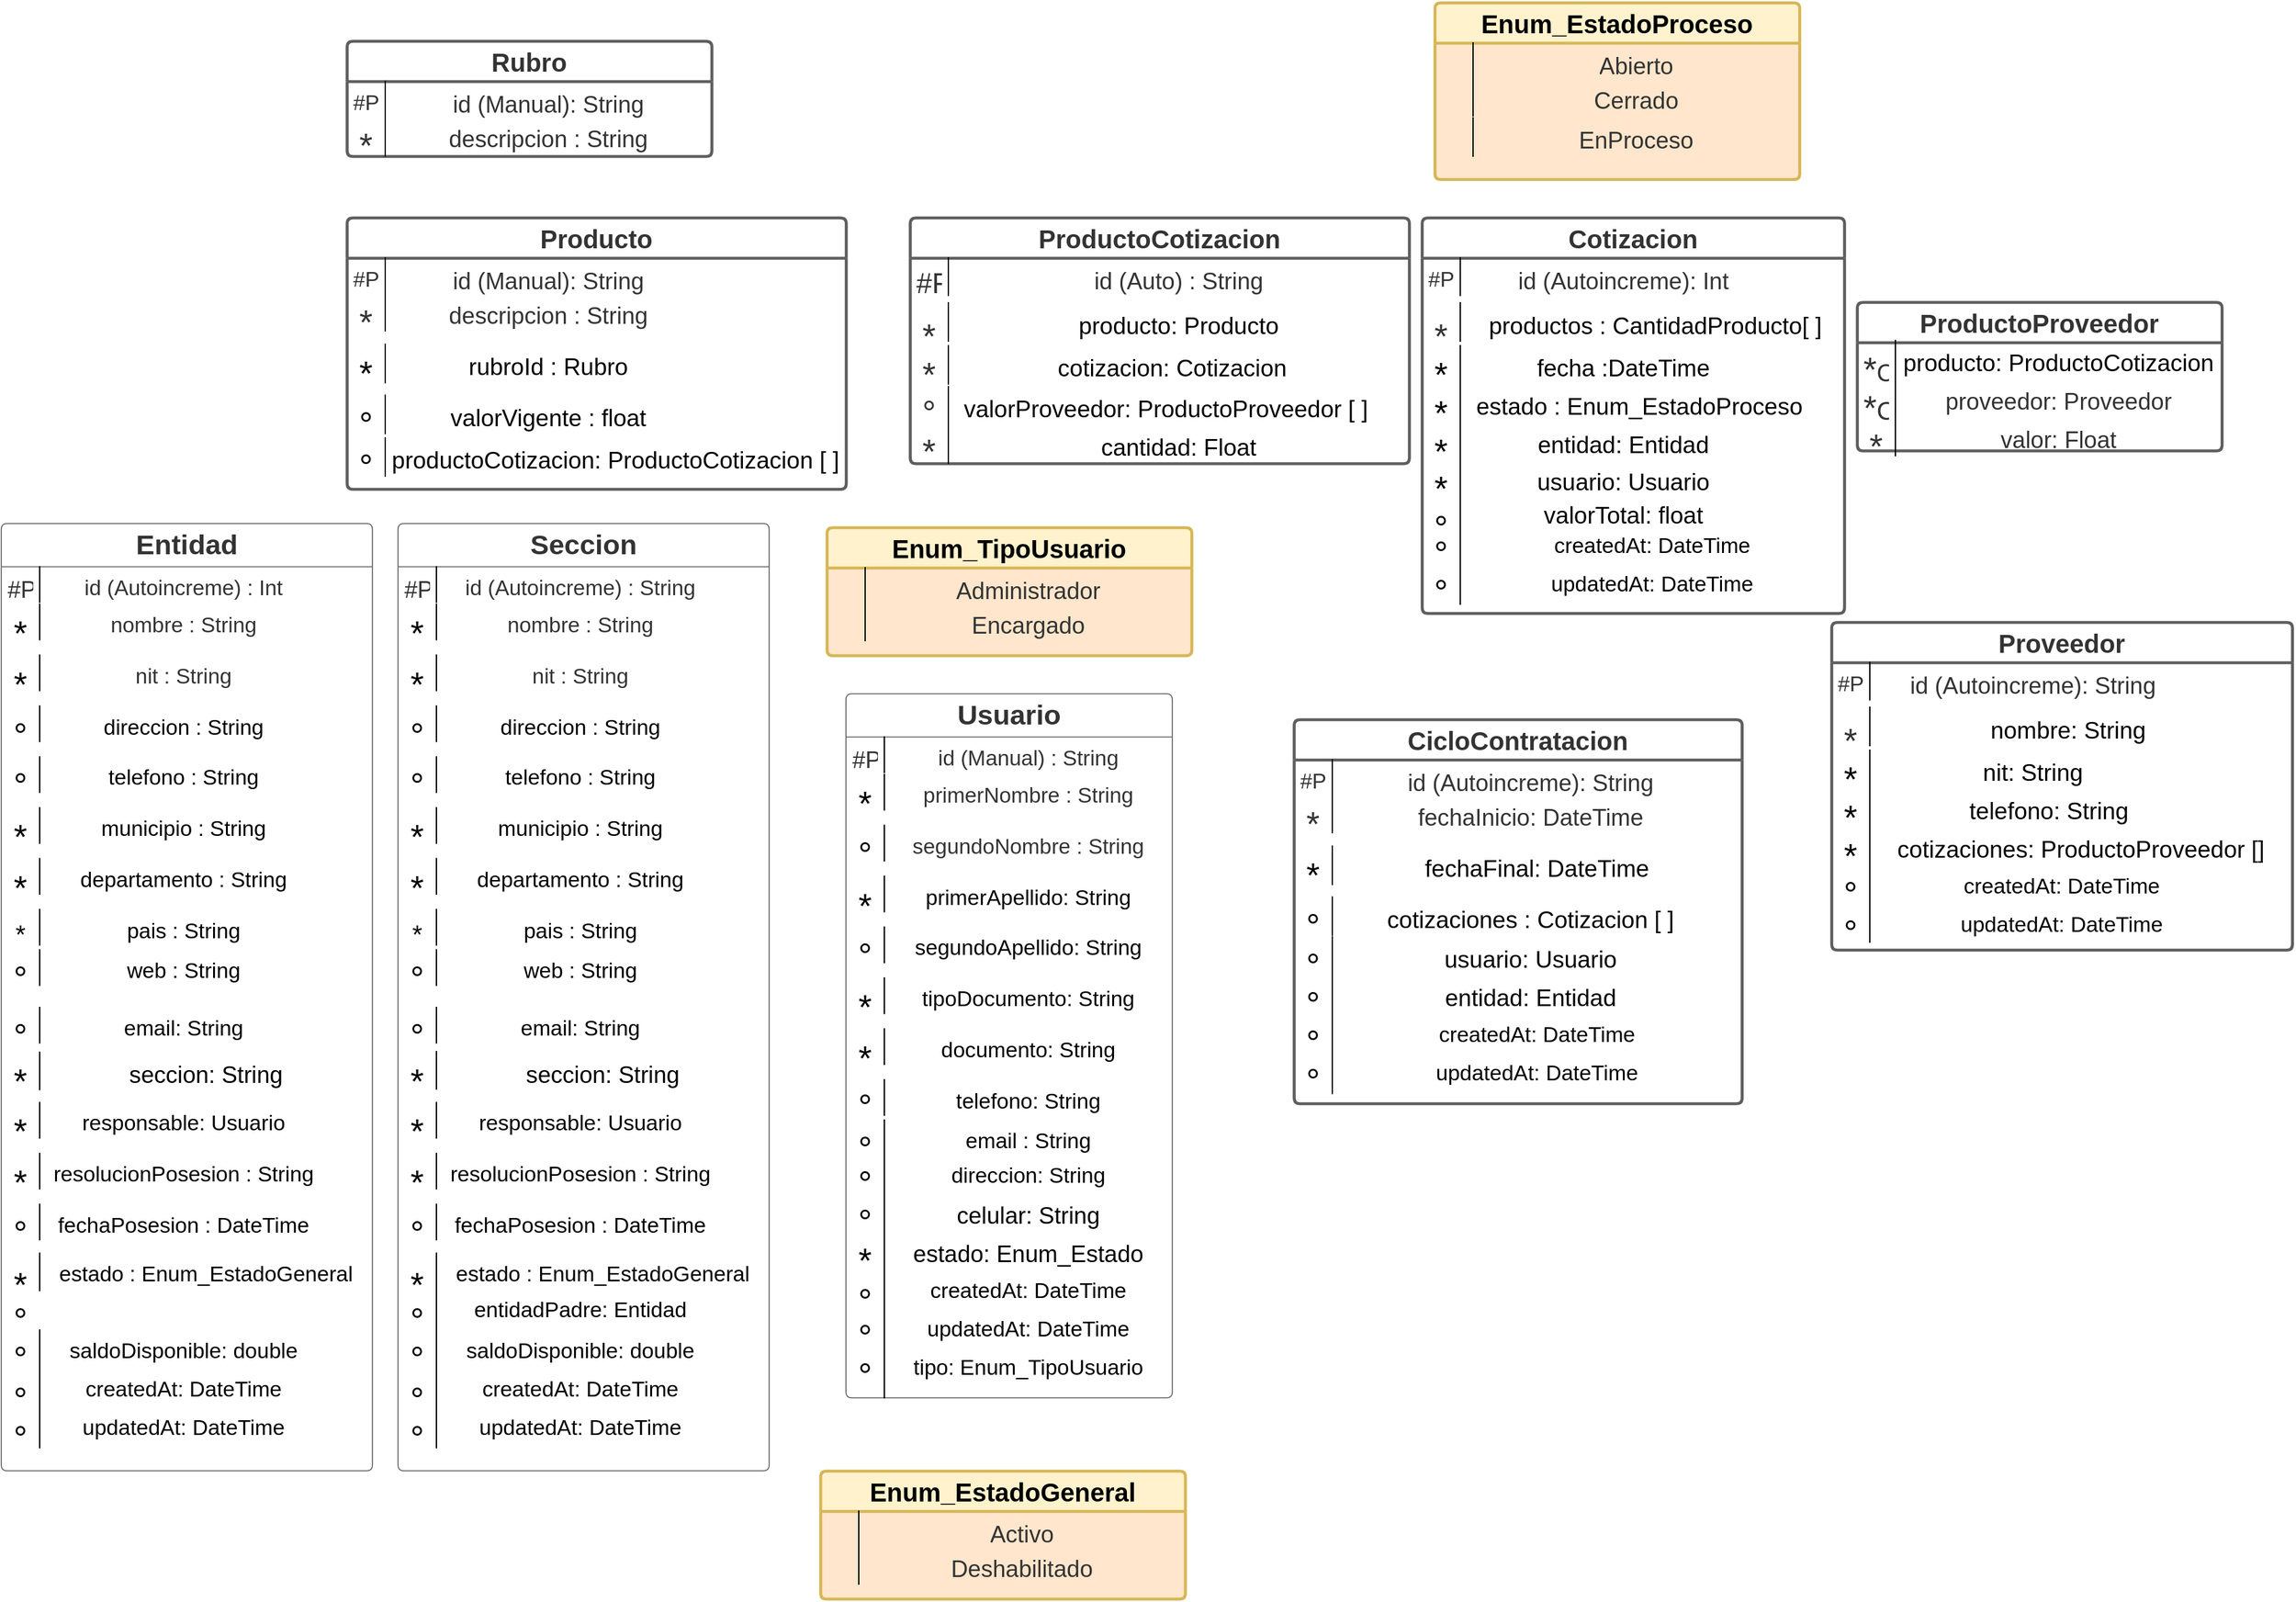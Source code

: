 <mxfile version="22.1.18" type="github">
  <diagram id="R2lEEEUBdFMjLlhIrx00" name="Page-1">
    <mxGraphModel dx="3023" dy="1843" grid="1" gridSize="10" guides="1" tooltips="1" connect="1" arrows="1" fold="1" page="1" pageScale="1" pageWidth="850" pageHeight="1100" math="0" shadow="0" extFonts="Permanent Marker^https://fonts.googleapis.com/css?family=Permanent+Marker">
      <root>
        <mxCell id="0" />
        <mxCell id="1" parent="0" />
        <mxCell id="3Bs7lHJJWiF-RkxHanO7-269" value="Producto" style="html=1;overflow=block;blockSpacing=1;swimlane;resizeParent=1;resizeParentMax=0;resizeLast=0;collapsible=0;marginBottom=0;swimlaneFillColor=#ffffff;startSize=31.5;whiteSpace=wrap;fontSize=20;fontColor=#333333;fontStyle=1;align=center;spacing=0;strokeColor=#5e5e5e;strokeOpacity=100;rounded=1;absoluteArcSize=1;arcSize=9;strokeWidth=2.3;" parent="1" vertex="1">
          <mxGeometry x="-820" y="-22" width="390" height="212" as="geometry" />
        </mxCell>
        <mxCell id="3Bs7lHJJWiF-RkxHanO7-270" value="#PK" style="strokeColor=none;part=1;resizeHeight=0;verticalAlign=top;spacingLeft=4;spacingRight=4;overflow=hidden;rotatable=0;points=[[0,0.5],[1,0.5]];portConstraint=eastwest;html=1;swimlaneFillColor=#ffffff;whiteSpace=wrap;fontSize=16.7;fontColor=#333333;align=center;fillColor=none;strokeOpacity=100;" parent="3Bs7lHJJWiF-RkxHanO7-269" vertex="1">
          <mxGeometry y="31.5" width="30" height="27.75" as="geometry" />
        </mxCell>
        <mxCell id="3Bs7lHJJWiF-RkxHanO7-271" value="id (Manual): String" style="shape=partialRectangle;top=0;right=0;bottom=0;part=1;resizeHeight=0;verticalAlign=top;spacingLeft=4;spacingRight=4;overflow=hidden;rotatable=0;points=[[0,0.5],[1,0.5]];portConstraint=eastwest;html=1;swimlaneFillColor=#ffffff;whiteSpace=wrap;fontSize=18.3;fontColor=#333333;align=center;fillColor=none;strokeOpacity=100;" parent="3Bs7lHJJWiF-RkxHanO7-269" vertex="1">
          <mxGeometry x="30" y="31.5" width="255" height="29.25" as="geometry" />
        </mxCell>
        <mxCell id="3Bs7lHJJWiF-RkxHanO7-272" value="*" style="strokeColor=none;part=1;resizeHeight=0;verticalAlign=top;spacingLeft=4;spacingRight=4;overflow=hidden;rotatable=0;points=[[0,0.5],[1,0.5]];portConstraint=eastwest;html=1;swimlaneFillColor=#ffffff;whiteSpace=wrap;fontSize=26.7;fontColor=#333333;align=center;fillColor=none;strokeOpacity=100;" parent="3Bs7lHJJWiF-RkxHanO7-269" vertex="1">
          <mxGeometry y="59.25" width="30" height="39.75" as="geometry" />
        </mxCell>
        <mxCell id="3Bs7lHJJWiF-RkxHanO7-273" value="descripcion : String" style="shape=partialRectangle;top=0;right=0;bottom=0;part=1;resizeHeight=0;verticalAlign=top;spacingLeft=4;spacingRight=4;overflow=hidden;rotatable=0;points=[[0,0.5],[1,0.5]];portConstraint=eastwest;html=1;swimlaneFillColor=#ffffff;whiteSpace=wrap;fontSize=18.3;fontColor=#333333;align=center;fillColor=none;strokeOpacity=100;" parent="3Bs7lHJJWiF-RkxHanO7-269" vertex="1">
          <mxGeometry x="30" y="59.25" width="255" height="29.25" as="geometry" />
        </mxCell>
        <mxCell id="3Bs7lHJJWiF-RkxHanO7-274" value="*" style="strokeColor=none;part=1;resizeHeight=0;align=center;verticalAlign=top;spacingLeft=4;spacingRight=4;overflow=hidden;rotatable=0;points=[[0,0.5],[1,0.5]];portConstraint=eastwest;html=1;swimlaneFillColor=#ffffff;whiteSpace=wrap;fontSize=26.8;fillColor=none;strokeOpacity=100;" parent="3Bs7lHJJWiF-RkxHanO7-269" vertex="1">
          <mxGeometry y="99" width="30" height="39.75" as="geometry" />
        </mxCell>
        <mxCell id="3Bs7lHJJWiF-RkxHanO7-275" value="rubroId : Rubro" style="shape=partialRectangle;top=0;right=0;bottom=0;part=1;resizeHeight=0;verticalAlign=top;spacingLeft=4;spacingRight=4;overflow=hidden;rotatable=0;points=[[0,0.5],[1,0.5]];portConstraint=eastwest;html=1;swimlaneFillColor=#ffffff;whiteSpace=wrap;fontSize=18.5;align=center;fillColor=none;strokeOpacity=100;" parent="3Bs7lHJJWiF-RkxHanO7-269" vertex="1">
          <mxGeometry x="30" y="99" width="255" height="30" as="geometry" />
        </mxCell>
        <mxCell id="3Bs7lHJJWiF-RkxHanO7-276" value="°" style="strokeColor=none;part=1;resizeHeight=0;align=center;verticalAlign=top;spacingLeft=4;spacingRight=4;overflow=hidden;rotatable=0;points=[[0,0.5],[1,0.5]];portConstraint=eastwest;html=1;swimlaneFillColor=#ffffff;whiteSpace=wrap;fontSize=26.8;fillColor=none;strokeOpacity=100;" parent="3Bs7lHJJWiF-RkxHanO7-269" vertex="1">
          <mxGeometry y="138.75" width="30" height="39.75" as="geometry" />
        </mxCell>
        <mxCell id="3Bs7lHJJWiF-RkxHanO7-277" value="valorVigente : float" style="shape=partialRectangle;top=0;right=0;bottom=0;part=1;resizeHeight=0;verticalAlign=top;spacingLeft=4;spacingRight=4;overflow=hidden;rotatable=0;points=[[0,0.5],[1,0.5]];portConstraint=eastwest;html=1;swimlaneFillColor=#ffffff;whiteSpace=wrap;fontSize=18.5;align=center;fillColor=none;strokeOpacity=100;" parent="3Bs7lHJJWiF-RkxHanO7-269" vertex="1">
          <mxGeometry x="30" y="138.75" width="255" height="30" as="geometry" />
        </mxCell>
        <mxCell id="tR9TKsLgeYJ0dhf3F8jJ-107" value="productoCotizacion: ProductoCotizacion [ ]" style="shape=partialRectangle;top=0;right=0;bottom=0;part=1;resizeHeight=0;verticalAlign=top;spacingLeft=4;spacingRight=4;overflow=hidden;rotatable=0;points=[[0,0.5],[1,0.5]];portConstraint=eastwest;html=1;swimlaneFillColor=#ffffff;whiteSpace=wrap;fontSize=18.5;align=center;fillColor=none;strokeOpacity=100;" vertex="1" parent="3Bs7lHJJWiF-RkxHanO7-269">
          <mxGeometry x="30" y="172" width="360" height="30" as="geometry" />
        </mxCell>
        <mxCell id="tR9TKsLgeYJ0dhf3F8jJ-108" value="°" style="strokeColor=none;part=1;resizeHeight=0;align=center;verticalAlign=top;spacingLeft=4;spacingRight=4;overflow=hidden;rotatable=0;points=[[0,0.5],[1,0.5]];portConstraint=eastwest;html=1;swimlaneFillColor=#ffffff;whiteSpace=wrap;fontSize=26.8;fillColor=none;strokeOpacity=100;" vertex="1" parent="3Bs7lHJJWiF-RkxHanO7-269">
          <mxGeometry y="172" width="30" height="39.75" as="geometry" />
        </mxCell>
        <mxCell id="3Bs7lHJJWiF-RkxHanO7-278" value="Cotizacion" style="html=1;overflow=block;blockSpacing=1;swimlane;resizeParent=1;resizeParentMax=0;resizeLast=0;collapsible=0;marginBottom=0;swimlaneFillColor=#ffffff;startSize=31.5;whiteSpace=wrap;fontSize=20;fontColor=#333333;fontStyle=1;align=center;spacing=0;strokeColor=#5e5e5e;strokeOpacity=100;rounded=1;absoluteArcSize=1;arcSize=9;strokeWidth=2.3;" parent="1" vertex="1">
          <mxGeometry x="20" y="-22" width="330" height="309" as="geometry" />
        </mxCell>
        <mxCell id="3Bs7lHJJWiF-RkxHanO7-279" value="#PK" style="strokeColor=none;part=1;resizeHeight=0;verticalAlign=top;spacingLeft=4;spacingRight=4;overflow=hidden;rotatable=0;points=[[0,0.5],[1,0.5]];portConstraint=eastwest;html=1;swimlaneFillColor=#ffffff;whiteSpace=wrap;fontSize=16.7;fontColor=#333333;align=center;fillColor=none;strokeOpacity=100;" parent="3Bs7lHJJWiF-RkxHanO7-278" vertex="1">
          <mxGeometry y="31.5" width="30" height="27.75" as="geometry" />
        </mxCell>
        <mxCell id="3Bs7lHJJWiF-RkxHanO7-280" value="id (Autoincreme): Int" style="shape=partialRectangle;top=0;right=0;bottom=0;part=1;resizeHeight=0;verticalAlign=top;spacingLeft=4;spacingRight=4;overflow=hidden;rotatable=0;points=[[0,0.5],[1,0.5]];portConstraint=eastwest;html=1;swimlaneFillColor=#ffffff;whiteSpace=wrap;fontSize=18.3;fontColor=#333333;align=center;fillColor=none;strokeOpacity=100;" parent="3Bs7lHJJWiF-RkxHanO7-278" vertex="1">
          <mxGeometry x="30" y="31.5" width="255" height="29.25" as="geometry" />
        </mxCell>
        <mxCell id="3Bs7lHJJWiF-RkxHanO7-281" value="*" style="strokeColor=none;part=1;resizeHeight=0;verticalAlign=top;spacingLeft=4;spacingRight=4;overflow=hidden;rotatable=0;points=[[0,0.5],[1,0.5]];portConstraint=eastwest;html=1;swimlaneFillColor=#ffffff;whiteSpace=wrap;fontSize=26.7;fontColor=#333333;align=center;fillColor=none;strokeOpacity=100;" parent="3Bs7lHJJWiF-RkxHanO7-278" vertex="1">
          <mxGeometry y="70" width="30" height="29" as="geometry" />
        </mxCell>
        <mxCell id="3Bs7lHJJWiF-RkxHanO7-285" value="*" style="strokeColor=none;part=1;resizeHeight=0;align=center;verticalAlign=top;spacingLeft=4;spacingRight=4;overflow=hidden;rotatable=0;points=[[0,0.5],[1,0.5]];portConstraint=eastwest;html=1;swimlaneFillColor=#ffffff;whiteSpace=wrap;fontSize=26.8;fillColor=none;strokeOpacity=100;" parent="3Bs7lHJJWiF-RkxHanO7-278" vertex="1">
          <mxGeometry y="100" width="30" height="40" as="geometry" />
        </mxCell>
        <mxCell id="3Bs7lHJJWiF-RkxHanO7-286" value="fecha :DateTime" style="shape=partialRectangle;top=0;right=0;bottom=0;part=1;resizeHeight=0;verticalAlign=top;spacingLeft=4;spacingRight=4;overflow=hidden;rotatable=0;points=[[0,0.5],[1,0.5]];portConstraint=eastwest;html=1;swimlaneFillColor=#ffffff;whiteSpace=wrap;fontSize=18.5;align=center;fillColor=none;strokeOpacity=100;" parent="3Bs7lHJJWiF-RkxHanO7-278" vertex="1">
          <mxGeometry x="30" y="100" width="255" height="30" as="geometry" />
        </mxCell>
        <mxCell id="3Bs7lHJJWiF-RkxHanO7-296" value="productos : CantidadProducto[ ]&amp;nbsp;" style="shape=partialRectangle;top=0;right=0;bottom=0;part=1;resizeHeight=0;verticalAlign=top;spacingLeft=4;spacingRight=4;overflow=hidden;rotatable=0;points=[[0,0.5],[1,0.5]];portConstraint=eastwest;html=1;swimlaneFillColor=#ffffff;whiteSpace=wrap;fontSize=18.5;align=center;fillColor=none;strokeOpacity=100;" parent="3Bs7lHJJWiF-RkxHanO7-278" vertex="1">
          <mxGeometry x="30" y="66.5" width="310" height="30" as="geometry" />
        </mxCell>
        <mxCell id="3Bs7lHJJWiF-RkxHanO7-422" value="estado : Enum_EstadoProceso" style="shape=partialRectangle;top=0;right=0;bottom=0;part=1;resizeHeight=0;verticalAlign=top;spacingLeft=4;spacingRight=4;overflow=hidden;rotatable=0;points=[[0,0.5],[1,0.5]];portConstraint=eastwest;html=1;swimlaneFillColor=#ffffff;whiteSpace=wrap;fontSize=18.5;align=center;fillColor=none;strokeOpacity=100;" parent="3Bs7lHJJWiF-RkxHanO7-278" vertex="1">
          <mxGeometry x="30" y="130" width="280" height="30" as="geometry" />
        </mxCell>
        <mxCell id="3Bs7lHJJWiF-RkxHanO7-423" value="*" style="strokeColor=none;part=1;resizeHeight=0;align=center;verticalAlign=top;spacingLeft=4;spacingRight=4;overflow=hidden;rotatable=0;points=[[0,0.5],[1,0.5]];portConstraint=eastwest;html=1;swimlaneFillColor=#ffffff;whiteSpace=wrap;fontSize=26.8;fillColor=none;strokeOpacity=100;" parent="3Bs7lHJJWiF-RkxHanO7-278" vertex="1">
          <mxGeometry y="130" width="30" height="40" as="geometry" />
        </mxCell>
        <mxCell id="3Bs7lHJJWiF-RkxHanO7-424" value="entidad: Entidad" style="shape=partialRectangle;top=0;right=0;bottom=0;part=1;resizeHeight=0;verticalAlign=top;spacingLeft=4;spacingRight=4;overflow=hidden;rotatable=0;points=[[0,0.5],[1,0.5]];portConstraint=eastwest;html=1;swimlaneFillColor=#ffffff;whiteSpace=wrap;fontSize=18.5;align=center;fillColor=none;strokeOpacity=100;" parent="3Bs7lHJJWiF-RkxHanO7-278" vertex="1">
          <mxGeometry x="30" y="160" width="255" height="30" as="geometry" />
        </mxCell>
        <mxCell id="3Bs7lHJJWiF-RkxHanO7-425" value="*" style="strokeColor=none;part=1;resizeHeight=0;align=center;verticalAlign=top;spacingLeft=4;spacingRight=4;overflow=hidden;rotatable=0;points=[[0,0.5],[1,0.5]];portConstraint=eastwest;html=1;swimlaneFillColor=#ffffff;whiteSpace=wrap;fontSize=26.8;fillColor=none;strokeOpacity=100;" parent="3Bs7lHJJWiF-RkxHanO7-278" vertex="1">
          <mxGeometry y="160" width="30" height="40" as="geometry" />
        </mxCell>
        <mxCell id="3Bs7lHJJWiF-RkxHanO7-426" value="usuario: Usuario" style="shape=partialRectangle;top=0;right=0;bottom=0;part=1;resizeHeight=0;verticalAlign=top;spacingLeft=4;spacingRight=4;overflow=hidden;rotatable=0;points=[[0,0.5],[1,0.5]];portConstraint=eastwest;html=1;swimlaneFillColor=#ffffff;whiteSpace=wrap;fontSize=18.5;align=center;fillColor=none;strokeOpacity=100;" parent="3Bs7lHJJWiF-RkxHanO7-278" vertex="1">
          <mxGeometry x="30" y="189" width="255" height="30" as="geometry" />
        </mxCell>
        <mxCell id="3Bs7lHJJWiF-RkxHanO7-427" value="*" style="strokeColor=none;part=1;resizeHeight=0;align=center;verticalAlign=top;spacingLeft=4;spacingRight=4;overflow=hidden;rotatable=0;points=[[0,0.5],[1,0.5]];portConstraint=eastwest;html=1;swimlaneFillColor=#ffffff;whiteSpace=wrap;fontSize=26.8;fillColor=none;strokeOpacity=100;" parent="3Bs7lHJJWiF-RkxHanO7-278" vertex="1">
          <mxGeometry y="189" width="30" height="40" as="geometry" />
        </mxCell>
        <mxCell id="3Bs7lHJJWiF-RkxHanO7-454" value="valorTotal: float" style="shape=partialRectangle;top=0;right=0;bottom=0;part=1;resizeHeight=0;verticalAlign=top;spacingLeft=4;spacingRight=4;overflow=hidden;rotatable=0;points=[[0,0.5],[1,0.5]];portConstraint=eastwest;html=1;swimlaneFillColor=#ffffff;whiteSpace=wrap;fontSize=18.5;align=center;fillColor=none;strokeOpacity=100;" parent="3Bs7lHJJWiF-RkxHanO7-278" vertex="1">
          <mxGeometry x="30" y="215" width="255" height="30" as="geometry" />
        </mxCell>
        <mxCell id="3Bs7lHJJWiF-RkxHanO7-455" value="°" style="strokeColor=none;part=1;resizeHeight=0;align=center;verticalAlign=top;spacingLeft=4;spacingRight=4;overflow=hidden;rotatable=0;points=[[0,0.5],[1,0.5]];portConstraint=eastwest;html=1;swimlaneFillColor=#ffffff;whiteSpace=wrap;fontSize=26.8;fillColor=none;strokeOpacity=100;" parent="3Bs7lHJJWiF-RkxHanO7-278" vertex="1">
          <mxGeometry y="220" width="30" height="45" as="geometry" />
        </mxCell>
        <mxCell id="tR9TKsLgeYJ0dhf3F8jJ-36" value="createdAt: DateTime" style="shape=partialRectangle;top=0;right=0;bottom=0;part=1;resizeHeight=0;verticalAlign=top;spacingLeft=4;spacingRight=4;overflow=hidden;rotatable=0;points=[[0,0.5],[1,0.5]];portConstraint=eastwest;html=1;swimlaneFillColor=#ffffff;whiteSpace=wrap;fontSize=16.8;align=center;fillColor=none;strokeOpacity=100;" vertex="1" parent="3Bs7lHJJWiF-RkxHanO7-278">
          <mxGeometry x="30" y="240" width="300" height="32" as="geometry" />
        </mxCell>
        <mxCell id="tR9TKsLgeYJ0dhf3F8jJ-37" value="updatedAt: DateTime" style="shape=partialRectangle;top=0;right=0;bottom=0;part=1;resizeHeight=0;verticalAlign=top;spacingLeft=4;spacingRight=4;overflow=hidden;rotatable=0;points=[[0,0.5],[1,0.5]];portConstraint=eastwest;html=1;swimlaneFillColor=#ffffff;whiteSpace=wrap;fontSize=16.8;align=center;fillColor=none;strokeOpacity=100;" vertex="1" parent="3Bs7lHJJWiF-RkxHanO7-278">
          <mxGeometry x="30" y="270" width="300" height="32" as="geometry" />
        </mxCell>
        <mxCell id="tR9TKsLgeYJ0dhf3F8jJ-38" value="°" style="strokeColor=none;part=1;resizeHeight=0;align=center;verticalAlign=top;spacingLeft=4;spacingRight=4;overflow=hidden;rotatable=0;points=[[0,0.5],[1,0.5]];portConstraint=eastwest;html=1;swimlaneFillColor=#ffffff;whiteSpace=wrap;fontSize=26.8;fillColor=none;strokeOpacity=100;" vertex="1" parent="3Bs7lHJJWiF-RkxHanO7-278">
          <mxGeometry y="270" width="30" height="39.75" as="geometry" />
        </mxCell>
        <mxCell id="tR9TKsLgeYJ0dhf3F8jJ-39" value="°" style="strokeColor=none;part=1;resizeHeight=0;align=center;verticalAlign=top;spacingLeft=4;spacingRight=4;overflow=hidden;rotatable=0;points=[[0,0.5],[1,0.5]];portConstraint=eastwest;html=1;swimlaneFillColor=#ffffff;whiteSpace=wrap;fontSize=26.8;fillColor=none;strokeOpacity=100;" vertex="1" parent="3Bs7lHJJWiF-RkxHanO7-278">
          <mxGeometry y="240" width="30" height="45" as="geometry" />
        </mxCell>
        <mxCell id="3Bs7lHJJWiF-RkxHanO7-306" value="Seccion" style="html=1;overflow=block;blockSpacing=1;swimlane;resizeParent=1;resizeParentMax=0;resizeLast=0;collapsible=0;marginBottom=0;swimlaneFillColor=#ffffff;startSize=33.75;whiteSpace=wrap;fontSize=21.7;fontColor=#333333;fontStyle=1;align=center;spacing=0;strokeColor=#5e5e5e;strokeOpacity=100;rounded=1;absoluteArcSize=1;arcSize=9;strokeWidth=0.8;" parent="1" vertex="1">
          <mxGeometry x="-780" y="217" width="290" height="740" as="geometry" />
        </mxCell>
        <mxCell id="3Bs7lHJJWiF-RkxHanO7-307" value="#PK" style="strokeColor=none;part=1;resizeHeight=0;verticalAlign=top;spacingLeft=4;spacingRight=4;overflow=hidden;rotatable=0;points=[[0,0.5],[1,0.5]];portConstraint=eastwest;html=1;swimlaneFillColor=#ffffff;whiteSpace=wrap;fontSize=18.3;fontColor=#333333;align=center;fillColor=none;strokeOpacity=100;" parent="3Bs7lHJJWiF-RkxHanO7-306" vertex="1">
          <mxGeometry y="33.75" width="30" height="29.25" as="geometry" />
        </mxCell>
        <mxCell id="3Bs7lHJJWiF-RkxHanO7-308" value="id (Autoincreme) : String" style="shape=partialRectangle;top=0;right=0;bottom=0;part=1;resizeHeight=0;verticalAlign=top;spacingLeft=4;spacingRight=4;overflow=hidden;rotatable=0;points=[[0,0.5],[1,0.5]];portConstraint=eastwest;html=1;swimlaneFillColor=#ffffff;whiteSpace=wrap;fontSize=16.7;fontColor=#333333;align=center;fillColor=none;strokeOpacity=100;" parent="3Bs7lHJJWiF-RkxHanO7-306" vertex="1">
          <mxGeometry x="30" y="33.75" width="225" height="27.75" as="geometry" />
        </mxCell>
        <mxCell id="3Bs7lHJJWiF-RkxHanO7-309" value="*" style="strokeColor=none;part=1;resizeHeight=0;verticalAlign=top;spacingLeft=4;spacingRight=4;overflow=hidden;rotatable=0;points=[[0,0.5],[1,0.5]];portConstraint=eastwest;html=1;swimlaneFillColor=#ffffff;whiteSpace=wrap;fontSize=26.8;align=center;fillColor=none;strokeOpacity=100;" parent="3Bs7lHJJWiF-RkxHanO7-306" vertex="1">
          <mxGeometry y="63" width="30" height="39.75" as="geometry" />
        </mxCell>
        <mxCell id="3Bs7lHJJWiF-RkxHanO7-310" value="nombre : String" style="shape=partialRectangle;top=0;right=0;bottom=0;part=1;resizeHeight=0;verticalAlign=top;spacingLeft=4;spacingRight=4;overflow=hidden;rotatable=0;points=[[0,0.5],[1,0.5]];portConstraint=eastwest;html=1;swimlaneFillColor=#ffffff;whiteSpace=wrap;fontSize=16.7;fontColor=#333333;align=center;fillColor=none;strokeOpacity=100;" parent="3Bs7lHJJWiF-RkxHanO7-306" vertex="1">
          <mxGeometry x="30" y="63" width="225" height="27.75" as="geometry" />
        </mxCell>
        <mxCell id="3Bs7lHJJWiF-RkxHanO7-311" value="*" style="strokeColor=none;part=1;resizeHeight=0;verticalAlign=top;spacingLeft=4;spacingRight=4;overflow=hidden;rotatable=0;points=[[0,0.5],[1,0.5]];portConstraint=eastwest;html=1;swimlaneFillColor=#ffffff;whiteSpace=wrap;fontSize=26.8;align=center;fillColor=none;strokeOpacity=100;" parent="3Bs7lHJJWiF-RkxHanO7-306" vertex="1">
          <mxGeometry y="102.75" width="30" height="39.75" as="geometry" />
        </mxCell>
        <mxCell id="3Bs7lHJJWiF-RkxHanO7-312" value="nit : String" style="shape=partialRectangle;top=0;right=0;bottom=0;part=1;resizeHeight=0;verticalAlign=top;spacingLeft=4;spacingRight=4;overflow=hidden;rotatable=0;points=[[0,0.5],[1,0.5]];portConstraint=eastwest;html=1;swimlaneFillColor=#ffffff;whiteSpace=wrap;fontSize=16.7;fontColor=#333333;align=center;fillColor=none;strokeOpacity=100;" parent="3Bs7lHJJWiF-RkxHanO7-306" vertex="1">
          <mxGeometry x="30" y="102.75" width="225" height="27.75" as="geometry" />
        </mxCell>
        <mxCell id="3Bs7lHJJWiF-RkxHanO7-313" value="°" style="strokeColor=none;part=1;resizeHeight=0;align=center;verticalAlign=top;spacingLeft=4;spacingRight=4;overflow=hidden;rotatable=0;points=[[0,0.5],[1,0.5]];portConstraint=eastwest;html=1;swimlaneFillColor=#ffffff;whiteSpace=wrap;fontSize=26.8;fillColor=none;strokeOpacity=100;" parent="3Bs7lHJJWiF-RkxHanO7-306" vertex="1">
          <mxGeometry y="142.5" width="30" height="39.75" as="geometry" />
        </mxCell>
        <mxCell id="3Bs7lHJJWiF-RkxHanO7-314" value="direccion : String" style="shape=partialRectangle;top=0;right=0;bottom=0;part=1;resizeHeight=0;verticalAlign=top;spacingLeft=4;spacingRight=4;overflow=hidden;rotatable=0;points=[[0,0.5],[1,0.5]];portConstraint=eastwest;html=1;swimlaneFillColor=#ffffff;whiteSpace=wrap;fontSize=16.8;align=center;fillColor=none;strokeOpacity=100;" parent="3Bs7lHJJWiF-RkxHanO7-306" vertex="1">
          <mxGeometry x="30" y="142.5" width="225" height="27.75" as="geometry" />
        </mxCell>
        <mxCell id="3Bs7lHJJWiF-RkxHanO7-315" value="°" style="strokeColor=none;part=1;resizeHeight=0;align=center;verticalAlign=top;spacingLeft=4;spacingRight=4;overflow=hidden;rotatable=0;points=[[0,0.5],[1,0.5]];portConstraint=eastwest;html=1;swimlaneFillColor=#ffffff;whiteSpace=wrap;fontSize=26.8;fillColor=none;strokeOpacity=100;" parent="3Bs7lHJJWiF-RkxHanO7-306" vertex="1">
          <mxGeometry y="182.25" width="30" height="39.75" as="geometry" />
        </mxCell>
        <mxCell id="3Bs7lHJJWiF-RkxHanO7-316" value="telefono : String" style="shape=partialRectangle;top=0;right=0;bottom=0;part=1;resizeHeight=0;verticalAlign=top;spacingLeft=4;spacingRight=4;overflow=hidden;rotatable=0;points=[[0,0.5],[1,0.5]];portConstraint=eastwest;html=1;swimlaneFillColor=#ffffff;whiteSpace=wrap;fontSize=16.8;align=center;fillColor=none;strokeOpacity=100;" parent="3Bs7lHJJWiF-RkxHanO7-306" vertex="1">
          <mxGeometry x="30" y="182.25" width="225" height="27.75" as="geometry" />
        </mxCell>
        <mxCell id="3Bs7lHJJWiF-RkxHanO7-317" value="*" style="strokeColor=none;part=1;resizeHeight=0;align=center;verticalAlign=top;spacingLeft=4;spacingRight=4;overflow=hidden;rotatable=0;points=[[0,0.5],[1,0.5]];portConstraint=eastwest;html=1;swimlaneFillColor=#ffffff;whiteSpace=wrap;fontSize=26.8;fillColor=none;strokeOpacity=100;" parent="3Bs7lHJJWiF-RkxHanO7-306" vertex="1">
          <mxGeometry y="222" width="30" height="39.75" as="geometry" />
        </mxCell>
        <mxCell id="3Bs7lHJJWiF-RkxHanO7-318" value="municipio : String" style="shape=partialRectangle;top=0;right=0;bottom=0;part=1;resizeHeight=0;verticalAlign=top;spacingLeft=4;spacingRight=4;overflow=hidden;rotatable=0;points=[[0,0.5],[1,0.5]];portConstraint=eastwest;html=1;swimlaneFillColor=#ffffff;whiteSpace=wrap;fontSize=16.8;align=center;fillColor=none;strokeOpacity=100;" parent="3Bs7lHJJWiF-RkxHanO7-306" vertex="1">
          <mxGeometry x="30" y="222" width="225" height="27.75" as="geometry" />
        </mxCell>
        <mxCell id="3Bs7lHJJWiF-RkxHanO7-319" value="*" style="strokeColor=none;part=1;resizeHeight=0;align=center;verticalAlign=top;spacingLeft=4;spacingRight=4;overflow=hidden;rotatable=0;points=[[0,0.5],[1,0.5]];portConstraint=eastwest;html=1;swimlaneFillColor=#ffffff;whiteSpace=wrap;fontSize=26.8;fillColor=none;strokeOpacity=100;" parent="3Bs7lHJJWiF-RkxHanO7-306" vertex="1">
          <mxGeometry y="261.75" width="30" height="39.75" as="geometry" />
        </mxCell>
        <mxCell id="3Bs7lHJJWiF-RkxHanO7-320" value="departamento : String" style="shape=partialRectangle;top=0;right=0;bottom=0;part=1;resizeHeight=0;verticalAlign=top;spacingLeft=4;spacingRight=4;overflow=hidden;rotatable=0;points=[[0,0.5],[1,0.5]];portConstraint=eastwest;html=1;swimlaneFillColor=#ffffff;whiteSpace=wrap;fontSize=16.8;align=center;fillColor=none;strokeOpacity=100;" parent="3Bs7lHJJWiF-RkxHanO7-306" vertex="1">
          <mxGeometry x="30" y="261.75" width="225" height="27.75" as="geometry" />
        </mxCell>
        <mxCell id="3Bs7lHJJWiF-RkxHanO7-321" value="*" style="strokeColor=none;part=1;resizeHeight=0;align=center;verticalAlign=top;spacingLeft=4;spacingRight=4;overflow=hidden;rotatable=0;points=[[0,0.5],[1,0.5]];portConstraint=eastwest;html=1;swimlaneFillColor=#ffffff;whiteSpace=wrap;fontSize=20.2;fillColor=none;strokeOpacity=100;" parent="3Bs7lHJJWiF-RkxHanO7-306" vertex="1">
          <mxGeometry y="301.5" width="30" height="31.5" as="geometry" />
        </mxCell>
        <mxCell id="3Bs7lHJJWiF-RkxHanO7-322" value="pais : String" style="shape=partialRectangle;top=0;right=0;bottom=0;part=1;resizeHeight=0;verticalAlign=top;spacingLeft=4;spacingRight=4;overflow=hidden;rotatable=0;points=[[0,0.5],[1,0.5]];portConstraint=eastwest;html=1;swimlaneFillColor=#ffffff;whiteSpace=wrap;fontSize=16.8;align=center;fillColor=none;strokeOpacity=100;" parent="3Bs7lHJJWiF-RkxHanO7-306" vertex="1">
          <mxGeometry x="30" y="301.5" width="225" height="27.75" as="geometry" />
        </mxCell>
        <mxCell id="3Bs7lHJJWiF-RkxHanO7-323" value="°" style="strokeColor=none;part=1;resizeHeight=0;align=center;verticalAlign=top;spacingLeft=4;spacingRight=4;overflow=hidden;rotatable=0;points=[[0,0.5],[1,0.5]];portConstraint=eastwest;html=1;swimlaneFillColor=#ffffff;whiteSpace=wrap;fontSize=26.8;fillColor=none;strokeOpacity=100;" parent="3Bs7lHJJWiF-RkxHanO7-306" vertex="1">
          <mxGeometry y="333" width="30" height="39.75" as="geometry" />
        </mxCell>
        <mxCell id="3Bs7lHJJWiF-RkxHanO7-324" value="web : String" style="shape=partialRectangle;top=0;right=0;bottom=0;part=1;resizeHeight=0;verticalAlign=top;spacingLeft=4;spacingRight=4;overflow=hidden;rotatable=0;points=[[0,0.5],[1,0.5]];portConstraint=eastwest;html=1;swimlaneFillColor=#ffffff;whiteSpace=wrap;fontSize=16.8;align=center;fillColor=none;strokeOpacity=100;" parent="3Bs7lHJJWiF-RkxHanO7-306" vertex="1">
          <mxGeometry x="30" y="333" width="225" height="27.75" as="geometry" />
        </mxCell>
        <mxCell id="3Bs7lHJJWiF-RkxHanO7-325" value="&lt;div style=&quot;display: flex; justify-content: center; text-align: center; align-items: baseline; font-size: 0; line-height: 1.25;margin-top: -2px;&quot;&gt;&lt;span&gt;°&lt;br&gt;&lt;/span&gt;&lt;/div&gt;" style="strokeColor=none;part=1;resizeHeight=0;align=center;verticalAlign=top;spacingLeft=4;spacingRight=4;overflow=hidden;rotatable=0;points=[[0,0.5],[1,0.5]];portConstraint=eastwest;html=1;swimlaneFillColor=#ffffff;whiteSpace=wrap;fontSize=26.8;fillColor=none;strokeOpacity=100;" parent="3Bs7lHJJWiF-RkxHanO7-306" vertex="1">
          <mxGeometry y="372.75" width="30" height="39.75" as="geometry" />
        </mxCell>
        <mxCell id="3Bs7lHJJWiF-RkxHanO7-327" value="*" style="strokeColor=none;part=1;resizeHeight=0;align=center;verticalAlign=top;spacingLeft=4;spacingRight=4;overflow=hidden;rotatable=0;points=[[0,0.5],[1,0.5]];portConstraint=eastwest;html=1;swimlaneFillColor=#ffffff;whiteSpace=wrap;fontSize=26.7;fillColor=none;strokeOpacity=100;" parent="3Bs7lHJJWiF-RkxHanO7-306" vertex="1">
          <mxGeometry y="412.5" width="30" height="39.75" as="geometry" />
        </mxCell>
        <mxCell id="3Bs7lHJJWiF-RkxHanO7-328" value="seccion: String" style="shape=partialRectangle;top=0;right=0;bottom=0;part=1;resizeHeight=0;verticalAlign=top;spacingLeft=4;spacingRight=4;overflow=hidden;rotatable=0;points=[[0,0.5],[1,0.5]];portConstraint=eastwest;html=1;swimlaneFillColor=#ffffff;whiteSpace=wrap;fontSize=18.3;align=center;fillColor=none;strokeOpacity=100;" parent="3Bs7lHJJWiF-RkxHanO7-306" vertex="1">
          <mxGeometry x="30" y="412.5" width="260" height="29.25" as="geometry" />
        </mxCell>
        <mxCell id="3Bs7lHJJWiF-RkxHanO7-329" value="*" style="strokeColor=none;part=1;resizeHeight=0;align=center;verticalAlign=top;spacingLeft=4;spacingRight=4;overflow=hidden;rotatable=0;points=[[0,0.5],[1,0.5]];portConstraint=eastwest;html=1;swimlaneFillColor=#ffffff;whiteSpace=wrap;fontSize=26.8;fillColor=none;strokeOpacity=100;" parent="3Bs7lHJJWiF-RkxHanO7-306" vertex="1">
          <mxGeometry y="452.25" width="30" height="39.75" as="geometry" />
        </mxCell>
        <mxCell id="3Bs7lHJJWiF-RkxHanO7-330" value="responsable: Usuario" style="shape=partialRectangle;top=0;right=0;bottom=0;part=1;resizeHeight=0;verticalAlign=top;spacingLeft=4;spacingRight=4;overflow=hidden;rotatable=0;points=[[0,0.5],[1,0.5]];portConstraint=eastwest;html=1;swimlaneFillColor=#ffffff;whiteSpace=wrap;fontSize=16.8;align=center;fillColor=none;strokeOpacity=100;" parent="3Bs7lHJJWiF-RkxHanO7-306" vertex="1">
          <mxGeometry x="30" y="452.25" width="225" height="27.75" as="geometry" />
        </mxCell>
        <mxCell id="3Bs7lHJJWiF-RkxHanO7-331" value="*" style="strokeColor=none;part=1;resizeHeight=0;align=center;verticalAlign=top;spacingLeft=4;spacingRight=4;overflow=hidden;rotatable=0;points=[[0,0.5],[1,0.5]];portConstraint=eastwest;html=1;swimlaneFillColor=#ffffff;whiteSpace=wrap;fontSize=26.8;fillColor=none;strokeOpacity=100;" parent="3Bs7lHJJWiF-RkxHanO7-306" vertex="1">
          <mxGeometry y="492" width="30" height="39.75" as="geometry" />
        </mxCell>
        <mxCell id="3Bs7lHJJWiF-RkxHanO7-332" value="resolucionPosesion : String" style="shape=partialRectangle;top=0;right=0;bottom=0;part=1;resizeHeight=0;verticalAlign=top;spacingLeft=4;spacingRight=4;overflow=hidden;rotatable=0;points=[[0,0.5],[1,0.5]];portConstraint=eastwest;html=1;swimlaneFillColor=#ffffff;whiteSpace=wrap;fontSize=16.8;align=center;fillColor=none;strokeOpacity=100;" parent="3Bs7lHJJWiF-RkxHanO7-306" vertex="1">
          <mxGeometry x="30" y="492" width="225" height="27.75" as="geometry" />
        </mxCell>
        <mxCell id="3Bs7lHJJWiF-RkxHanO7-333" value="°" style="strokeColor=none;part=1;resizeHeight=0;align=center;verticalAlign=top;spacingLeft=4;spacingRight=4;overflow=hidden;rotatable=0;points=[[0,0.5],[1,0.5]];portConstraint=eastwest;html=1;swimlaneFillColor=#ffffff;whiteSpace=wrap;fontSize=26.8;fillColor=none;strokeOpacity=100;" parent="3Bs7lHJJWiF-RkxHanO7-306" vertex="1">
          <mxGeometry y="531.75" width="30" height="39.75" as="geometry" />
        </mxCell>
        <mxCell id="3Bs7lHJJWiF-RkxHanO7-334" value="fechaPosesion : DateTime" style="shape=partialRectangle;top=0;right=0;bottom=0;part=1;resizeHeight=0;verticalAlign=top;spacingLeft=4;spacingRight=4;overflow=hidden;rotatable=0;points=[[0,0.5],[1,0.5]];portConstraint=eastwest;html=1;swimlaneFillColor=#ffffff;whiteSpace=wrap;fontSize=16.8;align=center;fillColor=none;strokeOpacity=100;" parent="3Bs7lHJJWiF-RkxHanO7-306" vertex="1">
          <mxGeometry x="30" y="531.75" width="225" height="27.75" as="geometry" />
        </mxCell>
        <mxCell id="3Bs7lHJJWiF-RkxHanO7-335" value="*" style="strokeColor=none;part=1;resizeHeight=0;align=center;verticalAlign=top;spacingLeft=4;spacingRight=4;overflow=hidden;rotatable=0;points=[[0,0.5],[1,0.5]];portConstraint=eastwest;html=1;swimlaneFillColor=#ffffff;whiteSpace=wrap;fontSize=26.8;fillColor=none;strokeOpacity=100;" parent="3Bs7lHJJWiF-RkxHanO7-306" vertex="1">
          <mxGeometry y="571.5" width="30" height="39.75" as="geometry" />
        </mxCell>
        <mxCell id="3Bs7lHJJWiF-RkxHanO7-336" value="estado : Enum_EstadoGeneral" style="shape=partialRectangle;top=0;right=0;bottom=0;part=1;resizeHeight=0;verticalAlign=top;spacingLeft=4;spacingRight=4;overflow=hidden;rotatable=0;points=[[0,0.5],[1,0.5]];portConstraint=eastwest;html=1;swimlaneFillColor=#ffffff;whiteSpace=wrap;fontSize=16.8;align=center;fillColor=none;strokeOpacity=100;" parent="3Bs7lHJJWiF-RkxHanO7-306" vertex="1">
          <mxGeometry x="30" y="570" width="260" height="29.25" as="geometry" />
        </mxCell>
        <mxCell id="3Bs7lHJJWiF-RkxHanO7-343" value="email: String" style="shape=partialRectangle;top=0;right=0;bottom=0;part=1;resizeHeight=0;verticalAlign=top;spacingLeft=4;spacingRight=4;overflow=hidden;rotatable=0;points=[[0,0.5],[1,0.5]];portConstraint=eastwest;html=1;swimlaneFillColor=#ffffff;whiteSpace=wrap;fontSize=16.8;align=center;fillColor=none;strokeOpacity=100;" parent="3Bs7lHJJWiF-RkxHanO7-306" vertex="1">
          <mxGeometry x="30" y="378" width="225" height="27.75" as="geometry" />
        </mxCell>
        <mxCell id="3Bs7lHJJWiF-RkxHanO7-344" value="°" style="strokeColor=none;part=1;resizeHeight=0;align=center;verticalAlign=top;spacingLeft=4;spacingRight=4;overflow=hidden;rotatable=0;points=[[0,0.5],[1,0.5]];portConstraint=eastwest;html=1;swimlaneFillColor=#ffffff;whiteSpace=wrap;fontSize=26.8;fillColor=none;strokeOpacity=100;" parent="3Bs7lHJJWiF-RkxHanO7-306" vertex="1">
          <mxGeometry y="378" width="30" height="39.75" as="geometry" />
        </mxCell>
        <mxCell id="3Bs7lHJJWiF-RkxHanO7-413" value="entidadPadre: Entidad" style="shape=partialRectangle;top=0;right=0;bottom=0;part=1;resizeHeight=0;verticalAlign=top;spacingLeft=4;spacingRight=4;overflow=hidden;rotatable=0;points=[[0,0.5],[1,0.5]];portConstraint=eastwest;html=1;swimlaneFillColor=#ffffff;whiteSpace=wrap;fontSize=16.8;align=center;fillColor=none;strokeOpacity=100;" parent="3Bs7lHJJWiF-RkxHanO7-306" vertex="1">
          <mxGeometry x="30" y="598" width="225" height="32" as="geometry" />
        </mxCell>
        <mxCell id="3Bs7lHJJWiF-RkxHanO7-429" value="°" style="strokeColor=none;part=1;resizeHeight=0;align=center;verticalAlign=top;spacingLeft=4;spacingRight=4;overflow=hidden;rotatable=0;points=[[0,0.5],[1,0.5]];portConstraint=eastwest;html=1;swimlaneFillColor=#ffffff;whiteSpace=wrap;fontSize=26.8;fillColor=none;strokeOpacity=100;" parent="3Bs7lHJJWiF-RkxHanO7-306" vertex="1">
          <mxGeometry y="600" width="30" height="39.75" as="geometry" />
        </mxCell>
        <mxCell id="3Bs7lHJJWiF-RkxHanO7-443" value="saldoDisponible: double" style="shape=partialRectangle;top=0;right=0;bottom=0;part=1;resizeHeight=0;verticalAlign=top;spacingLeft=4;spacingRight=4;overflow=hidden;rotatable=0;points=[[0,0.5],[1,0.5]];portConstraint=eastwest;html=1;swimlaneFillColor=#ffffff;whiteSpace=wrap;fontSize=16.8;align=center;fillColor=none;strokeOpacity=100;" parent="3Bs7lHJJWiF-RkxHanO7-306" vertex="1">
          <mxGeometry x="30" y="630" width="225" height="32" as="geometry" />
        </mxCell>
        <mxCell id="3Bs7lHJJWiF-RkxHanO7-444" value="°" style="strokeColor=none;part=1;resizeHeight=0;align=center;verticalAlign=top;spacingLeft=4;spacingRight=4;overflow=hidden;rotatable=0;points=[[0,0.5],[1,0.5]];portConstraint=eastwest;html=1;swimlaneFillColor=#ffffff;whiteSpace=wrap;fontSize=26.8;fillColor=none;strokeOpacity=100;" parent="3Bs7lHJJWiF-RkxHanO7-306" vertex="1">
          <mxGeometry y="630" width="30" height="39.75" as="geometry" />
        </mxCell>
        <mxCell id="tR9TKsLgeYJ0dhf3F8jJ-20" value="createdAt: DateTime" style="shape=partialRectangle;top=0;right=0;bottom=0;part=1;resizeHeight=0;verticalAlign=top;spacingLeft=4;spacingRight=4;overflow=hidden;rotatable=0;points=[[0,0.5],[1,0.5]];portConstraint=eastwest;html=1;swimlaneFillColor=#ffffff;whiteSpace=wrap;fontSize=16.8;align=center;fillColor=none;strokeOpacity=100;" vertex="1" parent="3Bs7lHJJWiF-RkxHanO7-306">
          <mxGeometry x="30" y="660" width="225" height="32" as="geometry" />
        </mxCell>
        <mxCell id="tR9TKsLgeYJ0dhf3F8jJ-21" value="°" style="strokeColor=none;part=1;resizeHeight=0;align=center;verticalAlign=top;spacingLeft=4;spacingRight=4;overflow=hidden;rotatable=0;points=[[0,0.5],[1,0.5]];portConstraint=eastwest;html=1;swimlaneFillColor=#ffffff;whiteSpace=wrap;fontSize=26.8;fillColor=none;strokeOpacity=100;" vertex="1" parent="3Bs7lHJJWiF-RkxHanO7-306">
          <mxGeometry y="662" width="30" height="39.75" as="geometry" />
        </mxCell>
        <mxCell id="tR9TKsLgeYJ0dhf3F8jJ-22" value="updatedAt: DateTime" style="shape=partialRectangle;top=0;right=0;bottom=0;part=1;resizeHeight=0;verticalAlign=top;spacingLeft=4;spacingRight=4;overflow=hidden;rotatable=0;points=[[0,0.5],[1,0.5]];portConstraint=eastwest;html=1;swimlaneFillColor=#ffffff;whiteSpace=wrap;fontSize=16.8;align=center;fillColor=none;strokeOpacity=100;" vertex="1" parent="3Bs7lHJJWiF-RkxHanO7-306">
          <mxGeometry x="30" y="690" width="225" height="32" as="geometry" />
        </mxCell>
        <mxCell id="tR9TKsLgeYJ0dhf3F8jJ-23" value="°" style="strokeColor=none;part=1;resizeHeight=0;align=center;verticalAlign=top;spacingLeft=4;spacingRight=4;overflow=hidden;rotatable=0;points=[[0,0.5],[1,0.5]];portConstraint=eastwest;html=1;swimlaneFillColor=#ffffff;whiteSpace=wrap;fontSize=26.8;fillColor=none;strokeOpacity=100;" vertex="1" parent="3Bs7lHJJWiF-RkxHanO7-306">
          <mxGeometry y="692" width="30" height="39.75" as="geometry" />
        </mxCell>
        <mxCell id="3Bs7lHJJWiF-RkxHanO7-345" value="Usuario" style="html=1;overflow=block;blockSpacing=1;swimlane;resizeParent=1;resizeParentMax=0;resizeLast=0;collapsible=0;marginBottom=0;swimlaneFillColor=#ffffff;startSize=33.75;whiteSpace=wrap;fontSize=21.7;fontColor=#333333;fontStyle=1;align=center;spacing=0;strokeColor=#5e5e5e;strokeOpacity=100;rounded=1;absoluteArcSize=1;arcSize=9;strokeWidth=0.8;" parent="1" vertex="1">
          <mxGeometry x="-430" y="350" width="255" height="550" as="geometry" />
        </mxCell>
        <mxCell id="3Bs7lHJJWiF-RkxHanO7-346" value="#PK" style="strokeColor=none;part=1;resizeHeight=0;verticalAlign=top;spacingLeft=4;spacingRight=4;overflow=hidden;rotatable=0;points=[[0,0.5],[1,0.5]];portConstraint=eastwest;html=1;swimlaneFillColor=#ffffff;whiteSpace=wrap;fontSize=18.3;fontColor=#333333;align=center;fillColor=none;strokeOpacity=100;" parent="3Bs7lHJJWiF-RkxHanO7-345" vertex="1">
          <mxGeometry y="33.75" width="30" height="29.25" as="geometry" />
        </mxCell>
        <mxCell id="3Bs7lHJJWiF-RkxHanO7-347" value="id (Manual) : String" style="shape=partialRectangle;top=0;right=0;bottom=0;part=1;resizeHeight=0;verticalAlign=top;spacingLeft=4;spacingRight=4;overflow=hidden;rotatable=0;points=[[0,0.5],[1,0.5]];portConstraint=eastwest;html=1;swimlaneFillColor=#ffffff;whiteSpace=wrap;fontSize=16.7;fontColor=#333333;align=center;fillColor=none;strokeOpacity=100;" parent="3Bs7lHJJWiF-RkxHanO7-345" vertex="1">
          <mxGeometry x="30" y="33.75" width="225" height="27.75" as="geometry" />
        </mxCell>
        <mxCell id="3Bs7lHJJWiF-RkxHanO7-348" value="*" style="strokeColor=none;part=1;resizeHeight=0;verticalAlign=top;spacingLeft=4;spacingRight=4;overflow=hidden;rotatable=0;points=[[0,0.5],[1,0.5]];portConstraint=eastwest;html=1;swimlaneFillColor=#ffffff;whiteSpace=wrap;fontSize=26.8;align=center;fillColor=none;strokeOpacity=100;" parent="3Bs7lHJJWiF-RkxHanO7-345" vertex="1">
          <mxGeometry y="63" width="30" height="39.75" as="geometry" />
        </mxCell>
        <mxCell id="3Bs7lHJJWiF-RkxHanO7-349" value="primerNombre : String" style="shape=partialRectangle;top=0;right=0;bottom=0;part=1;resizeHeight=0;verticalAlign=top;spacingLeft=4;spacingRight=4;overflow=hidden;rotatable=0;points=[[0,0.5],[1,0.5]];portConstraint=eastwest;html=1;swimlaneFillColor=#ffffff;whiteSpace=wrap;fontSize=16.7;fontColor=#333333;align=center;fillColor=none;strokeOpacity=100;" parent="3Bs7lHJJWiF-RkxHanO7-345" vertex="1">
          <mxGeometry x="30" y="63" width="225" height="27.75" as="geometry" />
        </mxCell>
        <mxCell id="3Bs7lHJJWiF-RkxHanO7-350" value="°" style="strokeColor=none;part=1;resizeHeight=0;verticalAlign=top;spacingLeft=4;spacingRight=4;overflow=hidden;rotatable=0;points=[[0,0.5],[1,0.5]];portConstraint=eastwest;html=1;swimlaneFillColor=#ffffff;whiteSpace=wrap;fontSize=26.8;align=center;fillColor=none;strokeOpacity=100;" parent="3Bs7lHJJWiF-RkxHanO7-345" vertex="1">
          <mxGeometry y="102.75" width="30" height="39.75" as="geometry" />
        </mxCell>
        <mxCell id="3Bs7lHJJWiF-RkxHanO7-351" value="segundoNombre : String" style="shape=partialRectangle;top=0;right=0;bottom=0;part=1;resizeHeight=0;verticalAlign=top;spacingLeft=4;spacingRight=4;overflow=hidden;rotatable=0;points=[[0,0.5],[1,0.5]];portConstraint=eastwest;html=1;swimlaneFillColor=#ffffff;whiteSpace=wrap;fontSize=16.7;fontColor=#333333;align=center;fillColor=none;strokeOpacity=100;" parent="3Bs7lHJJWiF-RkxHanO7-345" vertex="1">
          <mxGeometry x="30" y="102.75" width="225" height="27.75" as="geometry" />
        </mxCell>
        <mxCell id="3Bs7lHJJWiF-RkxHanO7-352" value="*" style="strokeColor=none;part=1;resizeHeight=0;align=center;verticalAlign=top;spacingLeft=4;spacingRight=4;overflow=hidden;rotatable=0;points=[[0,0.5],[1,0.5]];portConstraint=eastwest;html=1;swimlaneFillColor=#ffffff;whiteSpace=wrap;fontSize=26.8;fillColor=none;strokeOpacity=100;" parent="3Bs7lHJJWiF-RkxHanO7-345" vertex="1">
          <mxGeometry y="142.5" width="30" height="39.75" as="geometry" />
        </mxCell>
        <mxCell id="3Bs7lHJJWiF-RkxHanO7-353" value="primerApellido: String" style="shape=partialRectangle;top=0;right=0;bottom=0;part=1;resizeHeight=0;verticalAlign=top;spacingLeft=4;spacingRight=4;overflow=hidden;rotatable=0;points=[[0,0.5],[1,0.5]];portConstraint=eastwest;html=1;swimlaneFillColor=#ffffff;whiteSpace=wrap;fontSize=16.8;align=center;fillColor=none;strokeOpacity=100;" parent="3Bs7lHJJWiF-RkxHanO7-345" vertex="1">
          <mxGeometry x="30" y="142.5" width="225" height="27.75" as="geometry" />
        </mxCell>
        <mxCell id="3Bs7lHJJWiF-RkxHanO7-354" value="°" style="strokeColor=none;part=1;resizeHeight=0;align=center;verticalAlign=top;spacingLeft=4;spacingRight=4;overflow=hidden;rotatable=0;points=[[0,0.5],[1,0.5]];portConstraint=eastwest;html=1;swimlaneFillColor=#ffffff;whiteSpace=wrap;fontSize=26.8;fillColor=none;strokeOpacity=100;" parent="3Bs7lHJJWiF-RkxHanO7-345" vertex="1">
          <mxGeometry y="182.25" width="30" height="39.75" as="geometry" />
        </mxCell>
        <mxCell id="3Bs7lHJJWiF-RkxHanO7-355" value="segundoApellido: String" style="shape=partialRectangle;top=0;right=0;bottom=0;part=1;resizeHeight=0;verticalAlign=top;spacingLeft=4;spacingRight=4;overflow=hidden;rotatable=0;points=[[0,0.5],[1,0.5]];portConstraint=eastwest;html=1;swimlaneFillColor=#ffffff;whiteSpace=wrap;fontSize=16.8;align=center;fillColor=none;strokeOpacity=100;" parent="3Bs7lHJJWiF-RkxHanO7-345" vertex="1">
          <mxGeometry x="30" y="182.25" width="225" height="27.75" as="geometry" />
        </mxCell>
        <mxCell id="3Bs7lHJJWiF-RkxHanO7-356" value="*" style="strokeColor=none;part=1;resizeHeight=0;align=center;verticalAlign=top;spacingLeft=4;spacingRight=4;overflow=hidden;rotatable=0;points=[[0,0.5],[1,0.5]];portConstraint=eastwest;html=1;swimlaneFillColor=#ffffff;whiteSpace=wrap;fontSize=26.8;fillColor=none;strokeOpacity=100;" parent="3Bs7lHJJWiF-RkxHanO7-345" vertex="1">
          <mxGeometry y="222" width="30" height="39.75" as="geometry" />
        </mxCell>
        <mxCell id="3Bs7lHJJWiF-RkxHanO7-357" value="tipoDocumento: String" style="shape=partialRectangle;top=0;right=0;bottom=0;part=1;resizeHeight=0;verticalAlign=top;spacingLeft=4;spacingRight=4;overflow=hidden;rotatable=0;points=[[0,0.5],[1,0.5]];portConstraint=eastwest;html=1;swimlaneFillColor=#ffffff;whiteSpace=wrap;fontSize=16.8;align=center;fillColor=none;strokeOpacity=100;" parent="3Bs7lHJJWiF-RkxHanO7-345" vertex="1">
          <mxGeometry x="30" y="222" width="225" height="27.75" as="geometry" />
        </mxCell>
        <mxCell id="3Bs7lHJJWiF-RkxHanO7-358" value="*" style="strokeColor=none;part=1;resizeHeight=0;align=center;verticalAlign=top;spacingLeft=4;spacingRight=4;overflow=hidden;rotatable=0;points=[[0,0.5],[1,0.5]];portConstraint=eastwest;html=1;swimlaneFillColor=#ffffff;whiteSpace=wrap;fontSize=26.8;fillColor=none;strokeOpacity=100;" parent="3Bs7lHJJWiF-RkxHanO7-345" vertex="1">
          <mxGeometry y="261.75" width="30" height="39.75" as="geometry" />
        </mxCell>
        <mxCell id="3Bs7lHJJWiF-RkxHanO7-359" value="documento: String" style="shape=partialRectangle;top=0;right=0;bottom=0;part=1;resizeHeight=0;verticalAlign=top;spacingLeft=4;spacingRight=4;overflow=hidden;rotatable=0;points=[[0,0.5],[1,0.5]];portConstraint=eastwest;html=1;swimlaneFillColor=#ffffff;whiteSpace=wrap;fontSize=16.8;align=center;fillColor=none;strokeOpacity=100;" parent="3Bs7lHJJWiF-RkxHanO7-345" vertex="1">
          <mxGeometry x="30" y="261.75" width="225" height="27.75" as="geometry" />
        </mxCell>
        <mxCell id="3Bs7lHJJWiF-RkxHanO7-361" value="telefono: String" style="shape=partialRectangle;top=0;right=0;bottom=0;part=1;resizeHeight=0;verticalAlign=top;spacingLeft=4;spacingRight=4;overflow=hidden;rotatable=0;points=[[0,0.5],[1,0.5]];portConstraint=eastwest;html=1;swimlaneFillColor=#ffffff;whiteSpace=wrap;fontSize=16.8;align=center;fillColor=none;strokeOpacity=100;" parent="3Bs7lHJJWiF-RkxHanO7-345" vertex="1">
          <mxGeometry x="30" y="301.5" width="225" height="27.75" as="geometry" />
        </mxCell>
        <mxCell id="3Bs7lHJJWiF-RkxHanO7-362" value="°" style="strokeColor=none;part=1;resizeHeight=0;align=center;verticalAlign=top;spacingLeft=4;spacingRight=4;overflow=hidden;rotatable=0;points=[[0,0.5],[1,0.5]];portConstraint=eastwest;html=1;swimlaneFillColor=#ffffff;whiteSpace=wrap;fontSize=26.8;fillColor=none;strokeOpacity=100;" parent="3Bs7lHJJWiF-RkxHanO7-345" vertex="1">
          <mxGeometry y="333" width="30" height="39.75" as="geometry" />
        </mxCell>
        <mxCell id="3Bs7lHJJWiF-RkxHanO7-363" value="email : String" style="shape=partialRectangle;top=0;right=0;bottom=0;part=1;resizeHeight=0;verticalAlign=top;spacingLeft=4;spacingRight=4;overflow=hidden;rotatable=0;points=[[0,0.5],[1,0.5]];portConstraint=eastwest;html=1;swimlaneFillColor=#ffffff;whiteSpace=wrap;fontSize=16.8;align=center;fillColor=none;strokeOpacity=100;" parent="3Bs7lHJJWiF-RkxHanO7-345" vertex="1">
          <mxGeometry x="30" y="333" width="225" height="27.75" as="geometry" />
        </mxCell>
        <mxCell id="3Bs7lHJJWiF-RkxHanO7-364" value="&lt;div style=&quot;display: flex; justify-content: center; text-align: center; align-items: baseline; font-size: 0; line-height: 1.25;margin-top: -2px;&quot;&gt;&lt;span&gt;°&lt;br&gt;&lt;/span&gt;&lt;/div&gt;" style="strokeColor=none;part=1;resizeHeight=0;align=center;verticalAlign=top;spacingLeft=4;spacingRight=4;overflow=hidden;rotatable=0;points=[[0,0.5],[1,0.5]];portConstraint=eastwest;html=1;swimlaneFillColor=#ffffff;whiteSpace=wrap;fontSize=26.8;fillColor=none;strokeOpacity=100;" parent="3Bs7lHJJWiF-RkxHanO7-345" vertex="1">
          <mxGeometry y="372.75" width="30" height="39.75" as="geometry" />
        </mxCell>
        <mxCell id="3Bs7lHJJWiF-RkxHanO7-365" value="°" style="strokeColor=none;part=1;resizeHeight=0;align=center;verticalAlign=top;spacingLeft=4;spacingRight=4;overflow=hidden;rotatable=0;points=[[0,0.5],[1,0.5]];portConstraint=eastwest;html=1;swimlaneFillColor=#ffffff;whiteSpace=wrap;fontSize=26.7;fillColor=none;strokeOpacity=100;" parent="3Bs7lHJJWiF-RkxHanO7-345" vertex="1">
          <mxGeometry y="390" width="30" height="30" as="geometry" />
        </mxCell>
        <mxCell id="3Bs7lHJJWiF-RkxHanO7-366" value="celular: String" style="shape=partialRectangle;top=0;right=0;bottom=0;part=1;resizeHeight=0;verticalAlign=top;spacingLeft=4;spacingRight=4;overflow=hidden;rotatable=0;points=[[0,0.5],[1,0.5]];portConstraint=eastwest;html=1;swimlaneFillColor=#ffffff;whiteSpace=wrap;fontSize=18.3;align=center;fillColor=none;strokeOpacity=100;" parent="3Bs7lHJJWiF-RkxHanO7-345" vertex="1">
          <mxGeometry x="30" y="390" width="225" height="51.75" as="geometry" />
        </mxCell>
        <mxCell id="3Bs7lHJJWiF-RkxHanO7-375" value="direccion: String" style="shape=partialRectangle;top=0;right=0;bottom=0;part=1;resizeHeight=0;verticalAlign=top;spacingLeft=4;spacingRight=4;overflow=hidden;rotatable=0;points=[[0,0.5],[1,0.5]];portConstraint=eastwest;html=1;swimlaneFillColor=#ffffff;whiteSpace=wrap;fontSize=16.8;align=center;fillColor=none;strokeOpacity=100;" parent="3Bs7lHJJWiF-RkxHanO7-345" vertex="1">
          <mxGeometry x="30" y="360" width="225" height="30" as="geometry" />
        </mxCell>
        <mxCell id="3Bs7lHJJWiF-RkxHanO7-376" value="°" style="strokeColor=none;part=1;resizeHeight=0;align=center;verticalAlign=top;spacingLeft=4;spacingRight=4;overflow=hidden;rotatable=0;points=[[0,0.5],[1,0.5]];portConstraint=eastwest;html=1;swimlaneFillColor=#ffffff;whiteSpace=wrap;fontSize=26.8;fillColor=none;strokeOpacity=100;" parent="3Bs7lHJJWiF-RkxHanO7-345" vertex="1">
          <mxGeometry y="360" width="30" height="30" as="geometry" />
        </mxCell>
        <mxCell id="3Bs7lHJJWiF-RkxHanO7-410" value="°" style="strokeColor=none;part=1;resizeHeight=0;align=center;verticalAlign=top;spacingLeft=4;spacingRight=4;overflow=hidden;rotatable=0;points=[[0,0.5],[1,0.5]];portConstraint=eastwest;html=1;swimlaneFillColor=#ffffff;whiteSpace=wrap;fontSize=26.8;fillColor=none;strokeOpacity=100;" parent="3Bs7lHJJWiF-RkxHanO7-345" vertex="1">
          <mxGeometry y="299.5" width="30" height="39.75" as="geometry" />
        </mxCell>
        <mxCell id="3Bs7lHJJWiF-RkxHanO7-411" value="estado: Enum_Estado" style="shape=partialRectangle;top=0;right=0;bottom=0;part=1;resizeHeight=0;verticalAlign=top;spacingLeft=4;spacingRight=4;overflow=hidden;rotatable=0;points=[[0,0.5],[1,0.5]];portConstraint=eastwest;html=1;swimlaneFillColor=#ffffff;whiteSpace=wrap;fontSize=18.3;align=center;fillColor=none;strokeOpacity=100;" parent="3Bs7lHJJWiF-RkxHanO7-345" vertex="1">
          <mxGeometry x="30" y="420" width="225" height="30" as="geometry" />
        </mxCell>
        <mxCell id="3Bs7lHJJWiF-RkxHanO7-412" value="*" style="strokeColor=none;part=1;resizeHeight=0;align=center;verticalAlign=top;spacingLeft=4;spacingRight=4;overflow=hidden;rotatable=0;points=[[0,0.5],[1,0.5]];portConstraint=eastwest;html=1;swimlaneFillColor=#ffffff;whiteSpace=wrap;fontSize=26.7;fillColor=none;strokeOpacity=100;" parent="3Bs7lHJJWiF-RkxHanO7-345" vertex="1">
          <mxGeometry y="420" width="30" height="30" as="geometry" />
        </mxCell>
        <mxCell id="tR9TKsLgeYJ0dhf3F8jJ-27" value="createdAt: DateTime" style="shape=partialRectangle;top=0;right=0;bottom=0;part=1;resizeHeight=0;verticalAlign=top;spacingLeft=4;spacingRight=4;overflow=hidden;rotatable=0;points=[[0,0.5],[1,0.5]];portConstraint=eastwest;html=1;swimlaneFillColor=#ffffff;whiteSpace=wrap;fontSize=16.8;align=center;fillColor=none;strokeOpacity=100;" vertex="1" parent="3Bs7lHJJWiF-RkxHanO7-345">
          <mxGeometry x="30" y="450" width="225" height="32" as="geometry" />
        </mxCell>
        <mxCell id="tR9TKsLgeYJ0dhf3F8jJ-28" value="°" style="strokeColor=none;part=1;resizeHeight=0;align=center;verticalAlign=top;spacingLeft=4;spacingRight=4;overflow=hidden;rotatable=0;points=[[0,0.5],[1,0.5]];portConstraint=eastwest;html=1;swimlaneFillColor=#ffffff;whiteSpace=wrap;fontSize=26.8;fillColor=none;strokeOpacity=100;" vertex="1" parent="3Bs7lHJJWiF-RkxHanO7-345">
          <mxGeometry y="452" width="30" height="39.75" as="geometry" />
        </mxCell>
        <mxCell id="tR9TKsLgeYJ0dhf3F8jJ-29" value="updatedAt: DateTime" style="shape=partialRectangle;top=0;right=0;bottom=0;part=1;resizeHeight=0;verticalAlign=top;spacingLeft=4;spacingRight=4;overflow=hidden;rotatable=0;points=[[0,0.5],[1,0.5]];portConstraint=eastwest;html=1;swimlaneFillColor=#ffffff;whiteSpace=wrap;fontSize=16.8;align=center;fillColor=none;strokeOpacity=100;" vertex="1" parent="3Bs7lHJJWiF-RkxHanO7-345">
          <mxGeometry x="30" y="480" width="225" height="32" as="geometry" />
        </mxCell>
        <mxCell id="tR9TKsLgeYJ0dhf3F8jJ-30" value="°" style="strokeColor=none;part=1;resizeHeight=0;align=center;verticalAlign=top;spacingLeft=4;spacingRight=4;overflow=hidden;rotatable=0;points=[[0,0.5],[1,0.5]];portConstraint=eastwest;html=1;swimlaneFillColor=#ffffff;whiteSpace=wrap;fontSize=26.8;fillColor=none;strokeOpacity=100;" vertex="1" parent="3Bs7lHJJWiF-RkxHanO7-345">
          <mxGeometry y="480" width="30" height="39.75" as="geometry" />
        </mxCell>
        <mxCell id="tR9TKsLgeYJ0dhf3F8jJ-34" value="tipo: Enum_TipoUsuario" style="shape=partialRectangle;top=0;right=0;bottom=0;part=1;resizeHeight=0;verticalAlign=top;spacingLeft=4;spacingRight=4;overflow=hidden;rotatable=0;points=[[0,0.5],[1,0.5]];portConstraint=eastwest;html=1;swimlaneFillColor=#ffffff;whiteSpace=wrap;fontSize=16.8;align=center;fillColor=none;strokeOpacity=100;" vertex="1" parent="3Bs7lHJJWiF-RkxHanO7-345">
          <mxGeometry x="30" y="510" width="225" height="40" as="geometry" />
        </mxCell>
        <mxCell id="tR9TKsLgeYJ0dhf3F8jJ-35" value="°" style="strokeColor=none;part=1;resizeHeight=0;align=center;verticalAlign=top;spacingLeft=4;spacingRight=4;overflow=hidden;rotatable=0;points=[[0,0.5],[1,0.5]];portConstraint=eastwest;html=1;swimlaneFillColor=#ffffff;whiteSpace=wrap;fontSize=26.8;fillColor=none;strokeOpacity=100;" vertex="1" parent="3Bs7lHJJWiF-RkxHanO7-345">
          <mxGeometry y="510" width="30" height="39.75" as="geometry" />
        </mxCell>
        <mxCell id="3Bs7lHJJWiF-RkxHanO7-445" value="CicloContratacion" style="html=1;overflow=block;blockSpacing=1;swimlane;resizeParent=1;resizeParentMax=0;resizeLast=0;collapsible=0;marginBottom=0;swimlaneFillColor=#ffffff;startSize=31.5;whiteSpace=wrap;fontSize=20;fontColor=#333333;fontStyle=1;align=center;spacing=0;strokeColor=#5e5e5e;strokeOpacity=100;rounded=1;absoluteArcSize=1;arcSize=9;strokeWidth=2.3;" parent="1" vertex="1">
          <mxGeometry x="-80" y="370" width="350" height="300" as="geometry" />
        </mxCell>
        <mxCell id="3Bs7lHJJWiF-RkxHanO7-446" value="#PK" style="strokeColor=none;part=1;resizeHeight=0;verticalAlign=top;spacingLeft=4;spacingRight=4;overflow=hidden;rotatable=0;points=[[0,0.5],[1,0.5]];portConstraint=eastwest;html=1;swimlaneFillColor=#ffffff;whiteSpace=wrap;fontSize=16.7;fontColor=#333333;align=center;fillColor=none;strokeOpacity=100;" parent="3Bs7lHJJWiF-RkxHanO7-445" vertex="1">
          <mxGeometry y="31.5" width="30" height="27.75" as="geometry" />
        </mxCell>
        <mxCell id="3Bs7lHJJWiF-RkxHanO7-447" value="id (Autoincreme): String" style="shape=partialRectangle;top=0;right=0;bottom=0;part=1;resizeHeight=0;verticalAlign=top;spacingLeft=4;spacingRight=4;overflow=hidden;rotatable=0;points=[[0,0.5],[1,0.5]];portConstraint=eastwest;html=1;swimlaneFillColor=#ffffff;whiteSpace=wrap;fontSize=18.3;fontColor=#333333;align=center;fillColor=none;strokeOpacity=100;" parent="3Bs7lHJJWiF-RkxHanO7-445" vertex="1">
          <mxGeometry x="30" y="31.5" width="310" height="29.25" as="geometry" />
        </mxCell>
        <mxCell id="3Bs7lHJJWiF-RkxHanO7-448" value="*" style="strokeColor=none;part=1;resizeHeight=0;verticalAlign=top;spacingLeft=4;spacingRight=4;overflow=hidden;rotatable=0;points=[[0,0.5],[1,0.5]];portConstraint=eastwest;html=1;swimlaneFillColor=#ffffff;whiteSpace=wrap;fontSize=26.7;fontColor=#333333;align=center;fillColor=none;strokeOpacity=100;" parent="3Bs7lHJJWiF-RkxHanO7-445" vertex="1">
          <mxGeometry y="59.25" width="30" height="39.75" as="geometry" />
        </mxCell>
        <mxCell id="3Bs7lHJJWiF-RkxHanO7-449" value="fechaInicio: DateTime" style="shape=partialRectangle;top=0;right=0;bottom=0;part=1;resizeHeight=0;verticalAlign=top;spacingLeft=4;spacingRight=4;overflow=hidden;rotatable=0;points=[[0,0.5],[1,0.5]];portConstraint=eastwest;html=1;swimlaneFillColor=#ffffff;whiteSpace=wrap;fontSize=18.3;fontColor=#333333;align=center;fillColor=none;strokeOpacity=100;" parent="3Bs7lHJJWiF-RkxHanO7-445" vertex="1">
          <mxGeometry x="30" y="59.25" width="310" height="29.25" as="geometry" />
        </mxCell>
        <mxCell id="3Bs7lHJJWiF-RkxHanO7-450" value="*" style="strokeColor=none;part=1;resizeHeight=0;align=center;verticalAlign=top;spacingLeft=4;spacingRight=4;overflow=hidden;rotatable=0;points=[[0,0.5],[1,0.5]];portConstraint=eastwest;html=1;swimlaneFillColor=#ffffff;whiteSpace=wrap;fontSize=26.8;fillColor=none;strokeOpacity=100;" parent="3Bs7lHJJWiF-RkxHanO7-445" vertex="1">
          <mxGeometry y="99" width="30" height="39.75" as="geometry" />
        </mxCell>
        <mxCell id="3Bs7lHJJWiF-RkxHanO7-451" value="fechaFinal: DateTime" style="shape=partialRectangle;top=0;right=0;bottom=0;part=1;resizeHeight=0;verticalAlign=top;spacingLeft=4;spacingRight=4;overflow=hidden;rotatable=0;points=[[0,0.5],[1,0.5]];portConstraint=eastwest;html=1;swimlaneFillColor=#ffffff;whiteSpace=wrap;fontSize=18.5;align=center;fillColor=none;strokeOpacity=100;" parent="3Bs7lHJJWiF-RkxHanO7-445" vertex="1">
          <mxGeometry x="30" y="99" width="320" height="30" as="geometry" />
        </mxCell>
        <mxCell id="3Bs7lHJJWiF-RkxHanO7-452" value="°" style="strokeColor=none;part=1;resizeHeight=0;align=center;verticalAlign=top;spacingLeft=4;spacingRight=4;overflow=hidden;rotatable=0;points=[[0,0.5],[1,0.5]];portConstraint=eastwest;html=1;swimlaneFillColor=#ffffff;whiteSpace=wrap;fontSize=26.8;fillColor=none;strokeOpacity=100;" parent="3Bs7lHJJWiF-RkxHanO7-445" vertex="1">
          <mxGeometry y="138.75" width="30" height="39.75" as="geometry" />
        </mxCell>
        <mxCell id="3Bs7lHJJWiF-RkxHanO7-453" value="cotizaciones : Cotizacion [ ]" style="shape=partialRectangle;top=0;right=0;bottom=0;part=1;resizeHeight=0;verticalAlign=top;spacingLeft=4;spacingRight=4;overflow=hidden;rotatable=0;points=[[0,0.5],[1,0.5]];portConstraint=eastwest;html=1;swimlaneFillColor=#ffffff;whiteSpace=wrap;fontSize=18.5;align=center;fillColor=none;strokeOpacity=100;" parent="3Bs7lHJJWiF-RkxHanO7-445" vertex="1">
          <mxGeometry x="30" y="138.75" width="310" height="30" as="geometry" />
        </mxCell>
        <mxCell id="3Bs7lHJJWiF-RkxHanO7-458" value="usuario: Usuario" style="shape=partialRectangle;top=0;right=0;bottom=0;part=1;resizeHeight=0;verticalAlign=top;spacingLeft=4;spacingRight=4;overflow=hidden;rotatable=0;points=[[0,0.5],[1,0.5]];portConstraint=eastwest;html=1;swimlaneFillColor=#ffffff;whiteSpace=wrap;fontSize=18.5;align=center;fillColor=none;strokeOpacity=100;" parent="3Bs7lHJJWiF-RkxHanO7-445" vertex="1">
          <mxGeometry x="30" y="170" width="310" height="30" as="geometry" />
        </mxCell>
        <mxCell id="3Bs7lHJJWiF-RkxHanO7-459" value="entidad: Entidad" style="shape=partialRectangle;top=0;right=0;bottom=0;part=1;resizeHeight=0;verticalAlign=top;spacingLeft=4;spacingRight=4;overflow=hidden;rotatable=0;points=[[0,0.5],[1,0.5]];portConstraint=eastwest;html=1;swimlaneFillColor=#ffffff;whiteSpace=wrap;fontSize=18.5;align=center;fillColor=none;strokeOpacity=100;" parent="3Bs7lHJJWiF-RkxHanO7-445" vertex="1">
          <mxGeometry x="30" y="200" width="310" height="30" as="geometry" />
        </mxCell>
        <mxCell id="3Bs7lHJJWiF-RkxHanO7-460" value="°" style="strokeColor=none;part=1;resizeHeight=0;align=center;verticalAlign=top;spacingLeft=4;spacingRight=4;overflow=hidden;rotatable=0;points=[[0,0.5],[1,0.5]];portConstraint=eastwest;html=1;swimlaneFillColor=#ffffff;whiteSpace=wrap;fontSize=26.8;fillColor=none;strokeOpacity=100;" parent="3Bs7lHJJWiF-RkxHanO7-445" vertex="1">
          <mxGeometry y="170" width="30" height="39.75" as="geometry" />
        </mxCell>
        <mxCell id="3Bs7lHJJWiF-RkxHanO7-461" value="°" style="strokeColor=none;part=1;resizeHeight=0;align=center;verticalAlign=top;spacingLeft=4;spacingRight=4;overflow=hidden;rotatable=0;points=[[0,0.5],[1,0.5]];portConstraint=eastwest;html=1;swimlaneFillColor=#ffffff;whiteSpace=wrap;fontSize=26.8;fillColor=none;strokeOpacity=100;" parent="3Bs7lHJJWiF-RkxHanO7-445" vertex="1">
          <mxGeometry y="200" width="30" height="39.75" as="geometry" />
        </mxCell>
        <mxCell id="tR9TKsLgeYJ0dhf3F8jJ-40" value="createdAt: DateTime" style="shape=partialRectangle;top=0;right=0;bottom=0;part=1;resizeHeight=0;verticalAlign=top;spacingLeft=4;spacingRight=4;overflow=hidden;rotatable=0;points=[[0,0.5],[1,0.5]];portConstraint=eastwest;html=1;swimlaneFillColor=#ffffff;whiteSpace=wrap;fontSize=16.8;align=center;fillColor=none;strokeOpacity=100;" vertex="1" parent="3Bs7lHJJWiF-RkxHanO7-445">
          <mxGeometry x="30" y="230.25" width="320" height="32" as="geometry" />
        </mxCell>
        <mxCell id="tR9TKsLgeYJ0dhf3F8jJ-41" value="updatedAt: DateTime" style="shape=partialRectangle;top=0;right=0;bottom=0;part=1;resizeHeight=0;verticalAlign=top;spacingLeft=4;spacingRight=4;overflow=hidden;rotatable=0;points=[[0,0.5],[1,0.5]];portConstraint=eastwest;html=1;swimlaneFillColor=#ffffff;whiteSpace=wrap;fontSize=16.8;align=center;fillColor=none;strokeOpacity=100;" vertex="1" parent="3Bs7lHJJWiF-RkxHanO7-445">
          <mxGeometry x="30" y="260.25" width="320" height="32" as="geometry" />
        </mxCell>
        <mxCell id="tR9TKsLgeYJ0dhf3F8jJ-42" value="°" style="strokeColor=none;part=1;resizeHeight=0;align=center;verticalAlign=top;spacingLeft=4;spacingRight=4;overflow=hidden;rotatable=0;points=[[0,0.5],[1,0.5]];portConstraint=eastwest;html=1;swimlaneFillColor=#ffffff;whiteSpace=wrap;fontSize=26.8;fillColor=none;strokeOpacity=100;" vertex="1" parent="3Bs7lHJJWiF-RkxHanO7-445">
          <mxGeometry y="260.25" width="30" height="39.75" as="geometry" />
        </mxCell>
        <mxCell id="tR9TKsLgeYJ0dhf3F8jJ-43" value="°" style="strokeColor=none;part=1;resizeHeight=0;align=center;verticalAlign=top;spacingLeft=4;spacingRight=4;overflow=hidden;rotatable=0;points=[[0,0.5],[1,0.5]];portConstraint=eastwest;html=1;swimlaneFillColor=#ffffff;whiteSpace=wrap;fontSize=26.8;fillColor=none;strokeOpacity=100;" vertex="1" parent="3Bs7lHJJWiF-RkxHanO7-445">
          <mxGeometry y="230.25" width="30" height="45" as="geometry" />
        </mxCell>
        <mxCell id="tR9TKsLgeYJ0dhf3F8jJ-1" value="Rubro" style="html=1;overflow=block;blockSpacing=1;swimlane;resizeParent=1;resizeParentMax=0;resizeLast=0;collapsible=0;marginBottom=0;swimlaneFillColor=#ffffff;startSize=31.5;whiteSpace=wrap;fontSize=20;fontColor=#333333;fontStyle=1;align=center;spacing=0;strokeColor=#5e5e5e;strokeOpacity=100;rounded=1;absoluteArcSize=1;arcSize=9;strokeWidth=2.3;" vertex="1" parent="1">
          <mxGeometry x="-820" y="-160" width="285" height="90" as="geometry" />
        </mxCell>
        <mxCell id="tR9TKsLgeYJ0dhf3F8jJ-2" value="#PK" style="strokeColor=none;part=1;resizeHeight=0;verticalAlign=top;spacingLeft=4;spacingRight=4;overflow=hidden;rotatable=0;points=[[0,0.5],[1,0.5]];portConstraint=eastwest;html=1;swimlaneFillColor=#ffffff;whiteSpace=wrap;fontSize=16.7;fontColor=#333333;align=center;fillColor=none;strokeOpacity=100;" vertex="1" parent="tR9TKsLgeYJ0dhf3F8jJ-1">
          <mxGeometry y="31.5" width="30" height="27.75" as="geometry" />
        </mxCell>
        <mxCell id="tR9TKsLgeYJ0dhf3F8jJ-3" value="id (Manual): String" style="shape=partialRectangle;top=0;right=0;bottom=0;part=1;resizeHeight=0;verticalAlign=top;spacingLeft=4;spacingRight=4;overflow=hidden;rotatable=0;points=[[0,0.5],[1,0.5]];portConstraint=eastwest;html=1;swimlaneFillColor=#ffffff;whiteSpace=wrap;fontSize=18.3;fontColor=#333333;align=center;fillColor=none;strokeOpacity=100;" vertex="1" parent="tR9TKsLgeYJ0dhf3F8jJ-1">
          <mxGeometry x="30" y="31.5" width="255" height="29.25" as="geometry" />
        </mxCell>
        <mxCell id="tR9TKsLgeYJ0dhf3F8jJ-4" value="*" style="strokeColor=none;part=1;resizeHeight=0;verticalAlign=top;spacingLeft=4;spacingRight=4;overflow=hidden;rotatable=0;points=[[0,0.5],[1,0.5]];portConstraint=eastwest;html=1;swimlaneFillColor=#ffffff;whiteSpace=wrap;fontSize=26.7;fontColor=#333333;align=center;fillColor=none;strokeOpacity=100;" vertex="1" parent="tR9TKsLgeYJ0dhf3F8jJ-1">
          <mxGeometry y="59.25" width="30" height="39.75" as="geometry" />
        </mxCell>
        <mxCell id="tR9TKsLgeYJ0dhf3F8jJ-5" value="descripcion : String" style="shape=partialRectangle;top=0;right=0;bottom=0;part=1;resizeHeight=0;verticalAlign=top;spacingLeft=4;spacingRight=4;overflow=hidden;rotatable=0;points=[[0,0.5],[1,0.5]];portConstraint=eastwest;html=1;swimlaneFillColor=#ffffff;whiteSpace=wrap;fontSize=18.3;fontColor=#333333;align=center;fillColor=none;strokeOpacity=100;" vertex="1" parent="tR9TKsLgeYJ0dhf3F8jJ-1">
          <mxGeometry x="30" y="59.25" width="255" height="30.75" as="geometry" />
        </mxCell>
        <mxCell id="tR9TKsLgeYJ0dhf3F8jJ-16" value="Enum_EstadoProceso" style="html=1;overflow=block;blockSpacing=1;swimlane;resizeParent=1;resizeParentMax=0;resizeLast=0;collapsible=0;marginBottom=0;swimlaneFillColor=#FFE6CC;startSize=31.5;whiteSpace=wrap;fontSize=20;fontStyle=1;align=center;spacing=0;strokeColor=#d6b656;strokeOpacity=100;rounded=1;absoluteArcSize=1;arcSize=9;strokeWidth=2.3;fillColor=#fff2cc;" vertex="1" parent="1">
          <mxGeometry x="30" y="-190" width="285" height="138" as="geometry" />
        </mxCell>
        <mxCell id="tR9TKsLgeYJ0dhf3F8jJ-17" value="Abierto" style="shape=partialRectangle;top=0;right=0;bottom=0;part=1;resizeHeight=0;verticalAlign=top;spacingLeft=4;spacingRight=4;overflow=hidden;rotatable=0;points=[[0,0.5],[1,0.5]];portConstraint=eastwest;html=1;swimlaneFillColor=#ffffff;whiteSpace=wrap;fontSize=18.3;fontColor=#333333;align=center;fillColor=none;strokeOpacity=100;" vertex="1" parent="tR9TKsLgeYJ0dhf3F8jJ-16">
          <mxGeometry x="30" y="31.5" width="255" height="29.25" as="geometry" />
        </mxCell>
        <mxCell id="tR9TKsLgeYJ0dhf3F8jJ-18" value="Cerrado" style="shape=partialRectangle;top=0;right=0;bottom=0;part=1;resizeHeight=0;verticalAlign=top;spacingLeft=4;spacingRight=4;overflow=hidden;rotatable=0;points=[[0,0.5],[1,0.5]];portConstraint=eastwest;html=1;swimlaneFillColor=#ffffff;whiteSpace=wrap;fontSize=18.3;fontColor=#333333;align=center;fillColor=none;strokeOpacity=100;" vertex="1" parent="tR9TKsLgeYJ0dhf3F8jJ-16">
          <mxGeometry x="30" y="59.25" width="255" height="29.25" as="geometry" />
        </mxCell>
        <mxCell id="tR9TKsLgeYJ0dhf3F8jJ-19" value="EnProceso" style="shape=partialRectangle;top=0;right=0;bottom=0;part=1;resizeHeight=0;verticalAlign=top;spacingLeft=4;spacingRight=4;overflow=hidden;rotatable=0;points=[[0,0.5],[1,0.5]];portConstraint=eastwest;html=1;swimlaneFillColor=#ffffff;whiteSpace=wrap;fontSize=18.3;fontColor=#333333;align=center;fillColor=none;strokeOpacity=100;" vertex="1" parent="tR9TKsLgeYJ0dhf3F8jJ-16">
          <mxGeometry x="30" y="90" width="255" height="30" as="geometry" />
        </mxCell>
        <mxCell id="tR9TKsLgeYJ0dhf3F8jJ-24" value="Enum_EstadoGeneral" style="html=1;overflow=block;blockSpacing=1;swimlane;resizeParent=1;resizeParentMax=0;resizeLast=0;collapsible=0;marginBottom=0;swimlaneFillColor=#FFE6CC;startSize=31.5;whiteSpace=wrap;fontSize=20;fontStyle=1;align=center;spacing=0;strokeColor=#d6b656;strokeOpacity=100;rounded=1;absoluteArcSize=1;arcSize=9;strokeWidth=2.3;fillColor=#fff2cc;" vertex="1" parent="1">
          <mxGeometry x="-450" y="957" width="285" height="100" as="geometry" />
        </mxCell>
        <mxCell id="tR9TKsLgeYJ0dhf3F8jJ-25" value="Activo" style="shape=partialRectangle;top=0;right=0;bottom=0;part=1;resizeHeight=0;verticalAlign=top;spacingLeft=4;spacingRight=4;overflow=hidden;rotatable=0;points=[[0,0.5],[1,0.5]];portConstraint=eastwest;html=1;swimlaneFillColor=#ffffff;whiteSpace=wrap;fontSize=18.3;fontColor=#333333;align=center;fillColor=none;strokeOpacity=100;" vertex="1" parent="tR9TKsLgeYJ0dhf3F8jJ-24">
          <mxGeometry x="30" y="31.5" width="255" height="29.25" as="geometry" />
        </mxCell>
        <mxCell id="tR9TKsLgeYJ0dhf3F8jJ-26" value="Deshabilitado" style="shape=partialRectangle;top=0;right=0;bottom=0;part=1;resizeHeight=0;verticalAlign=top;spacingLeft=4;spacingRight=4;overflow=hidden;rotatable=0;points=[[0,0.5],[1,0.5]];portConstraint=eastwest;html=1;swimlaneFillColor=#ffffff;whiteSpace=wrap;fontSize=18.3;fontColor=#333333;align=center;fillColor=none;strokeOpacity=100;" vertex="1" parent="tR9TKsLgeYJ0dhf3F8jJ-24">
          <mxGeometry x="30" y="59.25" width="255" height="29.25" as="geometry" />
        </mxCell>
        <mxCell id="tR9TKsLgeYJ0dhf3F8jJ-31" value="Enum_TipoUsuario" style="html=1;overflow=block;blockSpacing=1;swimlane;resizeParent=1;resizeParentMax=0;resizeLast=0;collapsible=0;marginBottom=0;swimlaneFillColor=#FFE6CC;startSize=31.5;whiteSpace=wrap;fontSize=20;fontStyle=1;align=center;spacing=0;strokeColor=#d6b656;strokeOpacity=100;rounded=1;absoluteArcSize=1;arcSize=9;strokeWidth=2.3;fillColor=#fff2cc;" vertex="1" parent="1">
          <mxGeometry x="-445" y="220" width="285" height="100" as="geometry" />
        </mxCell>
        <mxCell id="tR9TKsLgeYJ0dhf3F8jJ-32" value="Administrador" style="shape=partialRectangle;top=0;right=0;bottom=0;part=1;resizeHeight=0;verticalAlign=top;spacingLeft=4;spacingRight=4;overflow=hidden;rotatable=0;points=[[0,0.5],[1,0.5]];portConstraint=eastwest;html=1;swimlaneFillColor=#ffffff;whiteSpace=wrap;fontSize=18.3;fontColor=#333333;align=center;fillColor=none;strokeOpacity=100;" vertex="1" parent="tR9TKsLgeYJ0dhf3F8jJ-31">
          <mxGeometry x="30" y="31.5" width="255" height="29.25" as="geometry" />
        </mxCell>
        <mxCell id="tR9TKsLgeYJ0dhf3F8jJ-33" value="Encargado" style="shape=partialRectangle;top=0;right=0;bottom=0;part=1;resizeHeight=0;verticalAlign=top;spacingLeft=4;spacingRight=4;overflow=hidden;rotatable=0;points=[[0,0.5],[1,0.5]];portConstraint=eastwest;html=1;swimlaneFillColor=#ffffff;whiteSpace=wrap;fontSize=18.3;fontColor=#333333;align=center;fillColor=none;strokeOpacity=100;" vertex="1" parent="tR9TKsLgeYJ0dhf3F8jJ-31">
          <mxGeometry x="30" y="59.25" width="255" height="29.25" as="geometry" />
        </mxCell>
        <mxCell id="tR9TKsLgeYJ0dhf3F8jJ-44" value="Proveedor" style="html=1;overflow=block;blockSpacing=1;swimlane;resizeParent=1;resizeParentMax=0;resizeLast=0;collapsible=0;marginBottom=0;swimlaneFillColor=#ffffff;startSize=31.5;whiteSpace=wrap;fontSize=20;fontColor=#333333;fontStyle=1;align=center;spacing=0;strokeColor=#5e5e5e;strokeOpacity=100;rounded=1;absoluteArcSize=1;arcSize=9;strokeWidth=2.3;" vertex="1" parent="1">
          <mxGeometry x="340" y="294" width="360" height="256" as="geometry" />
        </mxCell>
        <mxCell id="tR9TKsLgeYJ0dhf3F8jJ-45" value="#PK" style="strokeColor=none;part=1;resizeHeight=0;verticalAlign=top;spacingLeft=4;spacingRight=4;overflow=hidden;rotatable=0;points=[[0,0.5],[1,0.5]];portConstraint=eastwest;html=1;swimlaneFillColor=#ffffff;whiteSpace=wrap;fontSize=16.7;fontColor=#333333;align=center;fillColor=none;strokeOpacity=100;" vertex="1" parent="tR9TKsLgeYJ0dhf3F8jJ-44">
          <mxGeometry y="31.5" width="30" height="27.75" as="geometry" />
        </mxCell>
        <mxCell id="tR9TKsLgeYJ0dhf3F8jJ-46" value="id (Autoincreme): String" style="shape=partialRectangle;top=0;right=0;bottom=0;part=1;resizeHeight=0;verticalAlign=top;spacingLeft=4;spacingRight=4;overflow=hidden;rotatable=0;points=[[0,0.5],[1,0.5]];portConstraint=eastwest;html=1;swimlaneFillColor=#ffffff;whiteSpace=wrap;fontSize=18.3;fontColor=#333333;align=center;fillColor=none;strokeOpacity=100;" vertex="1" parent="tR9TKsLgeYJ0dhf3F8jJ-44">
          <mxGeometry x="30" y="31.5" width="255" height="29.25" as="geometry" />
        </mxCell>
        <mxCell id="tR9TKsLgeYJ0dhf3F8jJ-47" value="*" style="strokeColor=none;part=1;resizeHeight=0;verticalAlign=top;spacingLeft=4;spacingRight=4;overflow=hidden;rotatable=0;points=[[0,0.5],[1,0.5]];portConstraint=eastwest;html=1;swimlaneFillColor=#ffffff;whiteSpace=wrap;fontSize=26.7;fontColor=#333333;align=center;fillColor=none;strokeOpacity=100;" vertex="1" parent="tR9TKsLgeYJ0dhf3F8jJ-44">
          <mxGeometry y="70" width="30" height="29" as="geometry" />
        </mxCell>
        <mxCell id="tR9TKsLgeYJ0dhf3F8jJ-48" value="*" style="strokeColor=none;part=1;resizeHeight=0;align=center;verticalAlign=top;spacingLeft=4;spacingRight=4;overflow=hidden;rotatable=0;points=[[0,0.5],[1,0.5]];portConstraint=eastwest;html=1;swimlaneFillColor=#ffffff;whiteSpace=wrap;fontSize=26.8;fillColor=none;strokeOpacity=100;" vertex="1" parent="tR9TKsLgeYJ0dhf3F8jJ-44">
          <mxGeometry y="100" width="30" height="40" as="geometry" />
        </mxCell>
        <mxCell id="tR9TKsLgeYJ0dhf3F8jJ-49" value="nit: String" style="shape=partialRectangle;top=0;right=0;bottom=0;part=1;resizeHeight=0;verticalAlign=top;spacingLeft=4;spacingRight=4;overflow=hidden;rotatable=0;points=[[0,0.5],[1,0.5]];portConstraint=eastwest;html=1;swimlaneFillColor=#ffffff;whiteSpace=wrap;fontSize=18.5;align=center;fillColor=none;strokeOpacity=100;" vertex="1" parent="tR9TKsLgeYJ0dhf3F8jJ-44">
          <mxGeometry x="30" y="100" width="255" height="30" as="geometry" />
        </mxCell>
        <mxCell id="tR9TKsLgeYJ0dhf3F8jJ-50" value="nombre: String" style="shape=partialRectangle;top=0;right=0;bottom=0;part=1;resizeHeight=0;verticalAlign=top;spacingLeft=4;spacingRight=4;overflow=hidden;rotatable=0;points=[[0,0.5],[1,0.5]];portConstraint=eastwest;html=1;swimlaneFillColor=#ffffff;whiteSpace=wrap;fontSize=18.5;align=center;fillColor=none;strokeOpacity=100;" vertex="1" parent="tR9TKsLgeYJ0dhf3F8jJ-44">
          <mxGeometry x="30" y="66.5" width="310" height="30" as="geometry" />
        </mxCell>
        <mxCell id="tR9TKsLgeYJ0dhf3F8jJ-51" value="telefono: String" style="shape=partialRectangle;top=0;right=0;bottom=0;part=1;resizeHeight=0;verticalAlign=top;spacingLeft=4;spacingRight=4;overflow=hidden;rotatable=0;points=[[0,0.5],[1,0.5]];portConstraint=eastwest;html=1;swimlaneFillColor=#ffffff;whiteSpace=wrap;fontSize=18.5;align=center;fillColor=none;strokeOpacity=100;" vertex="1" parent="tR9TKsLgeYJ0dhf3F8jJ-44">
          <mxGeometry x="30" y="130" width="280" height="30" as="geometry" />
        </mxCell>
        <mxCell id="tR9TKsLgeYJ0dhf3F8jJ-52" value="*" style="strokeColor=none;part=1;resizeHeight=0;align=center;verticalAlign=top;spacingLeft=4;spacingRight=4;overflow=hidden;rotatable=0;points=[[0,0.5],[1,0.5]];portConstraint=eastwest;html=1;swimlaneFillColor=#ffffff;whiteSpace=wrap;fontSize=26.8;fillColor=none;strokeOpacity=100;" vertex="1" parent="tR9TKsLgeYJ0dhf3F8jJ-44">
          <mxGeometry y="130" width="30" height="40" as="geometry" />
        </mxCell>
        <mxCell id="tR9TKsLgeYJ0dhf3F8jJ-53" value="cotizaciones: ProductoProveedor []" style="shape=partialRectangle;top=0;right=0;bottom=0;part=1;resizeHeight=0;verticalAlign=top;spacingLeft=4;spacingRight=4;overflow=hidden;rotatable=0;points=[[0,0.5],[1,0.5]];portConstraint=eastwest;html=1;swimlaneFillColor=#ffffff;whiteSpace=wrap;fontSize=18.5;align=center;fillColor=none;strokeOpacity=100;" vertex="1" parent="tR9TKsLgeYJ0dhf3F8jJ-44">
          <mxGeometry x="30" y="160" width="330" height="30" as="geometry" />
        </mxCell>
        <mxCell id="tR9TKsLgeYJ0dhf3F8jJ-54" value="*" style="strokeColor=none;part=1;resizeHeight=0;align=center;verticalAlign=top;spacingLeft=4;spacingRight=4;overflow=hidden;rotatable=0;points=[[0,0.5],[1,0.5]];portConstraint=eastwest;html=1;swimlaneFillColor=#ffffff;whiteSpace=wrap;fontSize=26.8;fillColor=none;strokeOpacity=100;" vertex="1" parent="tR9TKsLgeYJ0dhf3F8jJ-44">
          <mxGeometry y="160" width="30" height="40" as="geometry" />
        </mxCell>
        <mxCell id="tR9TKsLgeYJ0dhf3F8jJ-58" value="°" style="strokeColor=none;part=1;resizeHeight=0;align=center;verticalAlign=top;spacingLeft=4;spacingRight=4;overflow=hidden;rotatable=0;points=[[0,0.5],[1,0.5]];portConstraint=eastwest;html=1;swimlaneFillColor=#ffffff;whiteSpace=wrap;fontSize=26.8;fillColor=none;strokeOpacity=100;" vertex="1" parent="tR9TKsLgeYJ0dhf3F8jJ-44">
          <mxGeometry y="220" width="30" height="45" as="geometry" />
        </mxCell>
        <mxCell id="tR9TKsLgeYJ0dhf3F8jJ-59" value="createdAt: DateTime" style="shape=partialRectangle;top=0;right=0;bottom=0;part=1;resizeHeight=0;verticalAlign=top;spacingLeft=4;spacingRight=4;overflow=hidden;rotatable=0;points=[[0,0.5],[1,0.5]];portConstraint=eastwest;html=1;swimlaneFillColor=#ffffff;whiteSpace=wrap;fontSize=16.8;align=center;fillColor=none;strokeOpacity=100;" vertex="1" parent="tR9TKsLgeYJ0dhf3F8jJ-44">
          <mxGeometry x="30" y="190" width="300" height="30" as="geometry" />
        </mxCell>
        <mxCell id="tR9TKsLgeYJ0dhf3F8jJ-60" value="updatedAt: DateTime" style="shape=partialRectangle;top=0;right=0;bottom=0;part=1;resizeHeight=0;verticalAlign=top;spacingLeft=4;spacingRight=4;overflow=hidden;rotatable=0;points=[[0,0.5],[1,0.5]];portConstraint=eastwest;html=1;swimlaneFillColor=#ffffff;whiteSpace=wrap;fontSize=16.8;align=center;fillColor=none;strokeOpacity=100;" vertex="1" parent="tR9TKsLgeYJ0dhf3F8jJ-44">
          <mxGeometry x="30" y="220" width="300" height="30" as="geometry" />
        </mxCell>
        <mxCell id="tR9TKsLgeYJ0dhf3F8jJ-62" value="°" style="strokeColor=none;part=1;resizeHeight=0;align=center;verticalAlign=top;spacingLeft=4;spacingRight=4;overflow=hidden;rotatable=0;points=[[0,0.5],[1,0.5]];portConstraint=eastwest;html=1;swimlaneFillColor=#ffffff;whiteSpace=wrap;fontSize=26.8;fillColor=none;strokeOpacity=100;" vertex="1" parent="tR9TKsLgeYJ0dhf3F8jJ-44">
          <mxGeometry y="190" width="30" height="30" as="geometry" />
        </mxCell>
        <mxCell id="tR9TKsLgeYJ0dhf3F8jJ-83" value="ProductoProveedor" style="html=1;overflow=block;blockSpacing=1;swimlane;resizeParent=1;resizeParentMax=0;resizeLast=0;collapsible=0;marginBottom=0;swimlaneFillColor=#ffffff;startSize=31.5;whiteSpace=wrap;fontSize=20;fontColor=#333333;fontStyle=1;align=center;spacing=0;strokeColor=#5e5e5e;strokeOpacity=100;rounded=1;absoluteArcSize=1;arcSize=9;strokeWidth=2.3;" vertex="1" parent="1">
          <mxGeometry x="360" y="44" width="285" height="116" as="geometry" />
        </mxCell>
        <mxCell id="tR9TKsLgeYJ0dhf3F8jJ-86" value="*&lt;font style=&quot;font-size: 19px;&quot;&gt;C&lt;/font&gt;" style="strokeColor=none;part=1;resizeHeight=0;verticalAlign=top;spacingLeft=4;spacingRight=4;overflow=hidden;rotatable=0;points=[[0,0.5],[1,0.5]];portConstraint=eastwest;html=1;swimlaneFillColor=#ffffff;whiteSpace=wrap;fontSize=26.7;fontColor=#333333;align=center;fillColor=none;strokeOpacity=100;" vertex="1" parent="tR9TKsLgeYJ0dhf3F8jJ-83">
          <mxGeometry y="30" width="30" height="30" as="geometry" />
        </mxCell>
        <mxCell id="tR9TKsLgeYJ0dhf3F8jJ-89" value="producto: ProductoCotizacion" style="shape=partialRectangle;top=0;right=0;bottom=0;part=1;resizeHeight=0;verticalAlign=top;spacingLeft=4;spacingRight=4;overflow=hidden;rotatable=0;points=[[0,0.5],[1,0.5]];portConstraint=eastwest;html=1;swimlaneFillColor=#ffffff;whiteSpace=wrap;fontSize=18.5;align=center;fillColor=none;strokeOpacity=100;" vertex="1" parent="tR9TKsLgeYJ0dhf3F8jJ-83">
          <mxGeometry x="30" y="30" width="255" height="40" as="geometry" />
        </mxCell>
        <mxCell id="tR9TKsLgeYJ0dhf3F8jJ-99" value="proveedor: Proveedor" style="shape=partialRectangle;top=0;right=0;bottom=0;part=1;resizeHeight=0;verticalAlign=top;spacingLeft=4;spacingRight=4;overflow=hidden;rotatable=0;points=[[0,0.5],[1,0.5]];portConstraint=eastwest;html=1;swimlaneFillColor=#ffffff;whiteSpace=wrap;fontSize=18.3;fontColor=#333333;align=center;fillColor=none;strokeOpacity=100;" vertex="1" parent="tR9TKsLgeYJ0dhf3F8jJ-83">
          <mxGeometry x="30" y="60" width="255" height="30" as="geometry" />
        </mxCell>
        <mxCell id="tR9TKsLgeYJ0dhf3F8jJ-104" value="*&lt;font style=&quot;font-size: 20px;&quot;&gt;C&lt;/font&gt;" style="strokeColor=none;part=1;resizeHeight=0;verticalAlign=top;spacingLeft=4;spacingRight=4;overflow=hidden;rotatable=0;points=[[0,0.5],[1,0.5]];portConstraint=eastwest;html=1;swimlaneFillColor=#ffffff;whiteSpace=wrap;fontSize=26.7;fontColor=#333333;align=center;fillColor=none;strokeOpacity=100;" vertex="1" parent="tR9TKsLgeYJ0dhf3F8jJ-83">
          <mxGeometry y="60" width="30" height="30" as="geometry" />
        </mxCell>
        <mxCell id="tR9TKsLgeYJ0dhf3F8jJ-105" value="valor: Float" style="shape=partialRectangle;top=0;right=0;bottom=0;part=1;resizeHeight=0;verticalAlign=top;spacingLeft=4;spacingRight=4;overflow=hidden;rotatable=0;points=[[0,0.5],[1,0.5]];portConstraint=eastwest;html=1;swimlaneFillColor=#ffffff;whiteSpace=wrap;fontSize=18.3;fontColor=#333333;align=center;fillColor=none;strokeOpacity=100;" vertex="1" parent="tR9TKsLgeYJ0dhf3F8jJ-83">
          <mxGeometry x="30" y="90" width="255" height="30" as="geometry" />
        </mxCell>
        <mxCell id="tR9TKsLgeYJ0dhf3F8jJ-106" value="*" style="strokeColor=none;part=1;resizeHeight=0;verticalAlign=top;spacingLeft=4;spacingRight=4;overflow=hidden;rotatable=0;points=[[0,0.5],[1,0.5]];portConstraint=eastwest;html=1;swimlaneFillColor=#ffffff;whiteSpace=wrap;fontSize=26.7;fontColor=#333333;align=center;fillColor=none;strokeOpacity=100;" vertex="1" parent="tR9TKsLgeYJ0dhf3F8jJ-83">
          <mxGeometry y="90" width="30" height="30" as="geometry" />
        </mxCell>
        <mxCell id="tR9TKsLgeYJ0dhf3F8jJ-90" value="ProductoCotizacion" style="html=1;overflow=block;blockSpacing=1;swimlane;resizeParent=1;resizeParentMax=0;resizeLast=0;collapsible=0;marginBottom=0;swimlaneFillColor=#ffffff;startSize=31.5;whiteSpace=wrap;fontSize=20;fontColor=#333333;fontStyle=1;align=center;spacing=0;strokeColor=#5e5e5e;strokeOpacity=100;rounded=1;absoluteArcSize=1;arcSize=9;strokeWidth=2.3;" vertex="1" parent="1">
          <mxGeometry x="-380" y="-22" width="390" height="192" as="geometry" />
        </mxCell>
        <mxCell id="tR9TKsLgeYJ0dhf3F8jJ-91" value="&lt;font style=&quot;font-size: 22px;&quot;&gt;#F&lt;/font&gt;" style="strokeColor=none;part=1;resizeHeight=0;verticalAlign=top;spacingLeft=4;spacingRight=4;overflow=hidden;rotatable=0;points=[[0,0.5],[1,0.5]];portConstraint=eastwest;html=1;swimlaneFillColor=#ffffff;whiteSpace=wrap;fontSize=16.7;fontColor=#333333;align=center;fillColor=none;strokeOpacity=100;" vertex="1" parent="tR9TKsLgeYJ0dhf3F8jJ-90">
          <mxGeometry y="31.5" width="30" height="27.75" as="geometry" />
        </mxCell>
        <mxCell id="tR9TKsLgeYJ0dhf3F8jJ-92" value="id (Auto) : String" style="shape=partialRectangle;top=0;right=0;bottom=0;part=1;resizeHeight=0;verticalAlign=top;spacingLeft=4;spacingRight=4;overflow=hidden;rotatable=0;points=[[0,0.5],[1,0.5]];portConstraint=eastwest;html=1;swimlaneFillColor=#ffffff;whiteSpace=wrap;fontSize=18.3;fontColor=#333333;align=center;fillColor=none;strokeOpacity=100;" vertex="1" parent="tR9TKsLgeYJ0dhf3F8jJ-90">
          <mxGeometry x="30" y="31.5" width="360" height="29.25" as="geometry" />
        </mxCell>
        <mxCell id="tR9TKsLgeYJ0dhf3F8jJ-93" value="*" style="strokeColor=none;part=1;resizeHeight=0;verticalAlign=top;spacingLeft=4;spacingRight=4;overflow=hidden;rotatable=0;points=[[0,0.5],[1,0.5]];portConstraint=eastwest;html=1;swimlaneFillColor=#ffffff;whiteSpace=wrap;fontSize=26.7;fontColor=#333333;align=center;fillColor=none;strokeOpacity=100;" vertex="1" parent="tR9TKsLgeYJ0dhf3F8jJ-90">
          <mxGeometry y="70" width="30" height="29" as="geometry" />
        </mxCell>
        <mxCell id="tR9TKsLgeYJ0dhf3F8jJ-95" value="cotizacion: Cotizacion" style="shape=partialRectangle;top=0;right=0;bottom=0;part=1;resizeHeight=0;verticalAlign=top;spacingLeft=4;spacingRight=4;overflow=hidden;rotatable=0;points=[[0,0.5],[1,0.5]];portConstraint=eastwest;html=1;swimlaneFillColor=#ffffff;whiteSpace=wrap;fontSize=18.5;align=center;fillColor=none;strokeOpacity=100;" vertex="1" parent="tR9TKsLgeYJ0dhf3F8jJ-90">
          <mxGeometry x="30" y="100" width="350" height="30" as="geometry" />
        </mxCell>
        <mxCell id="tR9TKsLgeYJ0dhf3F8jJ-96" value="producto: Producto" style="shape=partialRectangle;top=0;right=0;bottom=0;part=1;resizeHeight=0;verticalAlign=top;spacingLeft=4;spacingRight=4;overflow=hidden;rotatable=0;points=[[0,0.5],[1,0.5]];portConstraint=eastwest;html=1;swimlaneFillColor=#ffffff;whiteSpace=wrap;fontSize=18.5;align=center;fillColor=none;strokeOpacity=100;" vertex="1" parent="tR9TKsLgeYJ0dhf3F8jJ-90">
          <mxGeometry x="30" y="66.5" width="360" height="30" as="geometry" />
        </mxCell>
        <mxCell id="tR9TKsLgeYJ0dhf3F8jJ-97" value="valorProveedor: ProductoProveedor [ ]" style="shape=partialRectangle;top=0;right=0;bottom=0;part=1;resizeHeight=0;verticalAlign=top;spacingLeft=4;spacingRight=4;overflow=hidden;rotatable=0;points=[[0,0.5],[1,0.5]];portConstraint=eastwest;html=1;swimlaneFillColor=#ffffff;whiteSpace=wrap;fontSize=18.5;align=center;fillColor=none;strokeOpacity=100;" vertex="1" parent="tR9TKsLgeYJ0dhf3F8jJ-90">
          <mxGeometry x="30" y="132" width="340" height="30" as="geometry" />
        </mxCell>
        <mxCell id="tR9TKsLgeYJ0dhf3F8jJ-100" value="cantidad: Float" style="shape=partialRectangle;top=0;right=0;bottom=0;part=1;resizeHeight=0;verticalAlign=top;spacingLeft=4;spacingRight=4;overflow=hidden;rotatable=0;points=[[0,0.5],[1,0.5]];portConstraint=eastwest;html=1;swimlaneFillColor=#ffffff;whiteSpace=wrap;fontSize=18.5;align=center;fillColor=none;strokeOpacity=100;" vertex="1" parent="tR9TKsLgeYJ0dhf3F8jJ-90">
          <mxGeometry x="30" y="162" width="360" height="30" as="geometry" />
        </mxCell>
        <mxCell id="tR9TKsLgeYJ0dhf3F8jJ-101" value="*" style="strokeColor=none;part=1;resizeHeight=0;verticalAlign=top;spacingLeft=4;spacingRight=4;overflow=hidden;rotatable=0;points=[[0,0.5],[1,0.5]];portConstraint=eastwest;html=1;swimlaneFillColor=#ffffff;whiteSpace=wrap;fontSize=26.7;fontColor=#333333;align=center;fillColor=none;strokeOpacity=100;" vertex="1" parent="tR9TKsLgeYJ0dhf3F8jJ-90">
          <mxGeometry y="100" width="30" height="29" as="geometry" />
        </mxCell>
        <mxCell id="tR9TKsLgeYJ0dhf3F8jJ-102" value="°" style="strokeColor=none;part=1;resizeHeight=0;verticalAlign=top;spacingLeft=4;spacingRight=4;overflow=hidden;rotatable=0;points=[[0,0.5],[1,0.5]];portConstraint=eastwest;html=1;swimlaneFillColor=#ffffff;whiteSpace=wrap;fontSize=26.7;fontColor=#333333;align=center;fillColor=none;strokeOpacity=100;" vertex="1" parent="tR9TKsLgeYJ0dhf3F8jJ-90">
          <mxGeometry y="130" width="30" height="29" as="geometry" />
        </mxCell>
        <mxCell id="tR9TKsLgeYJ0dhf3F8jJ-103" value="*" style="strokeColor=none;part=1;resizeHeight=0;verticalAlign=top;spacingLeft=4;spacingRight=4;overflow=hidden;rotatable=0;points=[[0,0.5],[1,0.5]];portConstraint=eastwest;html=1;swimlaneFillColor=#ffffff;whiteSpace=wrap;fontSize=26.7;fontColor=#333333;align=center;fillColor=none;strokeOpacity=100;" vertex="1" parent="tR9TKsLgeYJ0dhf3F8jJ-90">
          <mxGeometry y="160" width="30" height="29" as="geometry" />
        </mxCell>
        <mxCell id="tR9TKsLgeYJ0dhf3F8jJ-109" value="Entidad" style="html=1;overflow=block;blockSpacing=1;swimlane;resizeParent=1;resizeParentMax=0;resizeLast=0;collapsible=0;marginBottom=0;swimlaneFillColor=#ffffff;startSize=33.75;whiteSpace=wrap;fontSize=21.7;fontColor=#333333;fontStyle=1;align=center;spacing=0;strokeColor=#5e5e5e;strokeOpacity=100;rounded=1;absoluteArcSize=1;arcSize=9;strokeWidth=0.8;" vertex="1" parent="1">
          <mxGeometry x="-1090" y="217" width="290" height="740" as="geometry" />
        </mxCell>
        <mxCell id="tR9TKsLgeYJ0dhf3F8jJ-110" value="#PK" style="strokeColor=none;part=1;resizeHeight=0;verticalAlign=top;spacingLeft=4;spacingRight=4;overflow=hidden;rotatable=0;points=[[0,0.5],[1,0.5]];portConstraint=eastwest;html=1;swimlaneFillColor=#ffffff;whiteSpace=wrap;fontSize=18.3;fontColor=#333333;align=center;fillColor=none;strokeOpacity=100;" vertex="1" parent="tR9TKsLgeYJ0dhf3F8jJ-109">
          <mxGeometry y="33.75" width="30" height="29.25" as="geometry" />
        </mxCell>
        <mxCell id="tR9TKsLgeYJ0dhf3F8jJ-111" value="id (Autoincreme) : Int" style="shape=partialRectangle;top=0;right=0;bottom=0;part=1;resizeHeight=0;verticalAlign=top;spacingLeft=4;spacingRight=4;overflow=hidden;rotatable=0;points=[[0,0.5],[1,0.5]];portConstraint=eastwest;html=1;swimlaneFillColor=#ffffff;whiteSpace=wrap;fontSize=16.7;fontColor=#333333;align=center;fillColor=none;strokeOpacity=100;" vertex="1" parent="tR9TKsLgeYJ0dhf3F8jJ-109">
          <mxGeometry x="30" y="33.75" width="225" height="27.75" as="geometry" />
        </mxCell>
        <mxCell id="tR9TKsLgeYJ0dhf3F8jJ-112" value="*" style="strokeColor=none;part=1;resizeHeight=0;verticalAlign=top;spacingLeft=4;spacingRight=4;overflow=hidden;rotatable=0;points=[[0,0.5],[1,0.5]];portConstraint=eastwest;html=1;swimlaneFillColor=#ffffff;whiteSpace=wrap;fontSize=26.8;align=center;fillColor=none;strokeOpacity=100;" vertex="1" parent="tR9TKsLgeYJ0dhf3F8jJ-109">
          <mxGeometry y="63" width="30" height="39.75" as="geometry" />
        </mxCell>
        <mxCell id="tR9TKsLgeYJ0dhf3F8jJ-113" value="nombre : String" style="shape=partialRectangle;top=0;right=0;bottom=0;part=1;resizeHeight=0;verticalAlign=top;spacingLeft=4;spacingRight=4;overflow=hidden;rotatable=0;points=[[0,0.5],[1,0.5]];portConstraint=eastwest;html=1;swimlaneFillColor=#ffffff;whiteSpace=wrap;fontSize=16.7;fontColor=#333333;align=center;fillColor=none;strokeOpacity=100;" vertex="1" parent="tR9TKsLgeYJ0dhf3F8jJ-109">
          <mxGeometry x="30" y="63" width="225" height="27.75" as="geometry" />
        </mxCell>
        <mxCell id="tR9TKsLgeYJ0dhf3F8jJ-114" value="*" style="strokeColor=none;part=1;resizeHeight=0;verticalAlign=top;spacingLeft=4;spacingRight=4;overflow=hidden;rotatable=0;points=[[0,0.5],[1,0.5]];portConstraint=eastwest;html=1;swimlaneFillColor=#ffffff;whiteSpace=wrap;fontSize=26.8;align=center;fillColor=none;strokeOpacity=100;" vertex="1" parent="tR9TKsLgeYJ0dhf3F8jJ-109">
          <mxGeometry y="102.75" width="30" height="39.75" as="geometry" />
        </mxCell>
        <mxCell id="tR9TKsLgeYJ0dhf3F8jJ-115" value="nit : String" style="shape=partialRectangle;top=0;right=0;bottom=0;part=1;resizeHeight=0;verticalAlign=top;spacingLeft=4;spacingRight=4;overflow=hidden;rotatable=0;points=[[0,0.5],[1,0.5]];portConstraint=eastwest;html=1;swimlaneFillColor=#ffffff;whiteSpace=wrap;fontSize=16.7;fontColor=#333333;align=center;fillColor=none;strokeOpacity=100;" vertex="1" parent="tR9TKsLgeYJ0dhf3F8jJ-109">
          <mxGeometry x="30" y="102.75" width="225" height="27.75" as="geometry" />
        </mxCell>
        <mxCell id="tR9TKsLgeYJ0dhf3F8jJ-116" value="°" style="strokeColor=none;part=1;resizeHeight=0;align=center;verticalAlign=top;spacingLeft=4;spacingRight=4;overflow=hidden;rotatable=0;points=[[0,0.5],[1,0.5]];portConstraint=eastwest;html=1;swimlaneFillColor=#ffffff;whiteSpace=wrap;fontSize=26.8;fillColor=none;strokeOpacity=100;" vertex="1" parent="tR9TKsLgeYJ0dhf3F8jJ-109">
          <mxGeometry y="142.5" width="30" height="39.75" as="geometry" />
        </mxCell>
        <mxCell id="tR9TKsLgeYJ0dhf3F8jJ-117" value="direccion : String" style="shape=partialRectangle;top=0;right=0;bottom=0;part=1;resizeHeight=0;verticalAlign=top;spacingLeft=4;spacingRight=4;overflow=hidden;rotatable=0;points=[[0,0.5],[1,0.5]];portConstraint=eastwest;html=1;swimlaneFillColor=#ffffff;whiteSpace=wrap;fontSize=16.8;align=center;fillColor=none;strokeOpacity=100;" vertex="1" parent="tR9TKsLgeYJ0dhf3F8jJ-109">
          <mxGeometry x="30" y="142.5" width="225" height="27.75" as="geometry" />
        </mxCell>
        <mxCell id="tR9TKsLgeYJ0dhf3F8jJ-118" value="°" style="strokeColor=none;part=1;resizeHeight=0;align=center;verticalAlign=top;spacingLeft=4;spacingRight=4;overflow=hidden;rotatable=0;points=[[0,0.5],[1,0.5]];portConstraint=eastwest;html=1;swimlaneFillColor=#ffffff;whiteSpace=wrap;fontSize=26.8;fillColor=none;strokeOpacity=100;" vertex="1" parent="tR9TKsLgeYJ0dhf3F8jJ-109">
          <mxGeometry y="182.25" width="30" height="39.75" as="geometry" />
        </mxCell>
        <mxCell id="tR9TKsLgeYJ0dhf3F8jJ-119" value="telefono : String" style="shape=partialRectangle;top=0;right=0;bottom=0;part=1;resizeHeight=0;verticalAlign=top;spacingLeft=4;spacingRight=4;overflow=hidden;rotatable=0;points=[[0,0.5],[1,0.5]];portConstraint=eastwest;html=1;swimlaneFillColor=#ffffff;whiteSpace=wrap;fontSize=16.8;align=center;fillColor=none;strokeOpacity=100;" vertex="1" parent="tR9TKsLgeYJ0dhf3F8jJ-109">
          <mxGeometry x="30" y="182.25" width="225" height="27.75" as="geometry" />
        </mxCell>
        <mxCell id="tR9TKsLgeYJ0dhf3F8jJ-120" value="*" style="strokeColor=none;part=1;resizeHeight=0;align=center;verticalAlign=top;spacingLeft=4;spacingRight=4;overflow=hidden;rotatable=0;points=[[0,0.5],[1,0.5]];portConstraint=eastwest;html=1;swimlaneFillColor=#ffffff;whiteSpace=wrap;fontSize=26.8;fillColor=none;strokeOpacity=100;" vertex="1" parent="tR9TKsLgeYJ0dhf3F8jJ-109">
          <mxGeometry y="222" width="30" height="39.75" as="geometry" />
        </mxCell>
        <mxCell id="tR9TKsLgeYJ0dhf3F8jJ-121" value="municipio : String" style="shape=partialRectangle;top=0;right=0;bottom=0;part=1;resizeHeight=0;verticalAlign=top;spacingLeft=4;spacingRight=4;overflow=hidden;rotatable=0;points=[[0,0.5],[1,0.5]];portConstraint=eastwest;html=1;swimlaneFillColor=#ffffff;whiteSpace=wrap;fontSize=16.8;align=center;fillColor=none;strokeOpacity=100;" vertex="1" parent="tR9TKsLgeYJ0dhf3F8jJ-109">
          <mxGeometry x="30" y="222" width="225" height="27.75" as="geometry" />
        </mxCell>
        <mxCell id="tR9TKsLgeYJ0dhf3F8jJ-122" value="*" style="strokeColor=none;part=1;resizeHeight=0;align=center;verticalAlign=top;spacingLeft=4;spacingRight=4;overflow=hidden;rotatable=0;points=[[0,0.5],[1,0.5]];portConstraint=eastwest;html=1;swimlaneFillColor=#ffffff;whiteSpace=wrap;fontSize=26.8;fillColor=none;strokeOpacity=100;" vertex="1" parent="tR9TKsLgeYJ0dhf3F8jJ-109">
          <mxGeometry y="261.75" width="30" height="39.75" as="geometry" />
        </mxCell>
        <mxCell id="tR9TKsLgeYJ0dhf3F8jJ-123" value="departamento : String" style="shape=partialRectangle;top=0;right=0;bottom=0;part=1;resizeHeight=0;verticalAlign=top;spacingLeft=4;spacingRight=4;overflow=hidden;rotatable=0;points=[[0,0.5],[1,0.5]];portConstraint=eastwest;html=1;swimlaneFillColor=#ffffff;whiteSpace=wrap;fontSize=16.8;align=center;fillColor=none;strokeOpacity=100;" vertex="1" parent="tR9TKsLgeYJ0dhf3F8jJ-109">
          <mxGeometry x="30" y="261.75" width="225" height="27.75" as="geometry" />
        </mxCell>
        <mxCell id="tR9TKsLgeYJ0dhf3F8jJ-124" value="*" style="strokeColor=none;part=1;resizeHeight=0;align=center;verticalAlign=top;spacingLeft=4;spacingRight=4;overflow=hidden;rotatable=0;points=[[0,0.5],[1,0.5]];portConstraint=eastwest;html=1;swimlaneFillColor=#ffffff;whiteSpace=wrap;fontSize=20.2;fillColor=none;strokeOpacity=100;" vertex="1" parent="tR9TKsLgeYJ0dhf3F8jJ-109">
          <mxGeometry y="301.5" width="30" height="31.5" as="geometry" />
        </mxCell>
        <mxCell id="tR9TKsLgeYJ0dhf3F8jJ-125" value="pais : String" style="shape=partialRectangle;top=0;right=0;bottom=0;part=1;resizeHeight=0;verticalAlign=top;spacingLeft=4;spacingRight=4;overflow=hidden;rotatable=0;points=[[0,0.5],[1,0.5]];portConstraint=eastwest;html=1;swimlaneFillColor=#ffffff;whiteSpace=wrap;fontSize=16.8;align=center;fillColor=none;strokeOpacity=100;" vertex="1" parent="tR9TKsLgeYJ0dhf3F8jJ-109">
          <mxGeometry x="30" y="301.5" width="225" height="27.75" as="geometry" />
        </mxCell>
        <mxCell id="tR9TKsLgeYJ0dhf3F8jJ-126" value="°" style="strokeColor=none;part=1;resizeHeight=0;align=center;verticalAlign=top;spacingLeft=4;spacingRight=4;overflow=hidden;rotatable=0;points=[[0,0.5],[1,0.5]];portConstraint=eastwest;html=1;swimlaneFillColor=#ffffff;whiteSpace=wrap;fontSize=26.8;fillColor=none;strokeOpacity=100;" vertex="1" parent="tR9TKsLgeYJ0dhf3F8jJ-109">
          <mxGeometry y="333" width="30" height="39.75" as="geometry" />
        </mxCell>
        <mxCell id="tR9TKsLgeYJ0dhf3F8jJ-127" value="web : String" style="shape=partialRectangle;top=0;right=0;bottom=0;part=1;resizeHeight=0;verticalAlign=top;spacingLeft=4;spacingRight=4;overflow=hidden;rotatable=0;points=[[0,0.5],[1,0.5]];portConstraint=eastwest;html=1;swimlaneFillColor=#ffffff;whiteSpace=wrap;fontSize=16.8;align=center;fillColor=none;strokeOpacity=100;" vertex="1" parent="tR9TKsLgeYJ0dhf3F8jJ-109">
          <mxGeometry x="30" y="333" width="225" height="27.75" as="geometry" />
        </mxCell>
        <mxCell id="tR9TKsLgeYJ0dhf3F8jJ-128" value="&lt;div style=&quot;display: flex; justify-content: center; text-align: center; align-items: baseline; font-size: 0; line-height: 1.25;margin-top: -2px;&quot;&gt;&lt;span&gt;°&lt;br&gt;&lt;/span&gt;&lt;/div&gt;" style="strokeColor=none;part=1;resizeHeight=0;align=center;verticalAlign=top;spacingLeft=4;spacingRight=4;overflow=hidden;rotatable=0;points=[[0,0.5],[1,0.5]];portConstraint=eastwest;html=1;swimlaneFillColor=#ffffff;whiteSpace=wrap;fontSize=26.8;fillColor=none;strokeOpacity=100;" vertex="1" parent="tR9TKsLgeYJ0dhf3F8jJ-109">
          <mxGeometry y="372.75" width="30" height="39.75" as="geometry" />
        </mxCell>
        <mxCell id="tR9TKsLgeYJ0dhf3F8jJ-129" value="*" style="strokeColor=none;part=1;resizeHeight=0;align=center;verticalAlign=top;spacingLeft=4;spacingRight=4;overflow=hidden;rotatable=0;points=[[0,0.5],[1,0.5]];portConstraint=eastwest;html=1;swimlaneFillColor=#ffffff;whiteSpace=wrap;fontSize=26.7;fillColor=none;strokeOpacity=100;" vertex="1" parent="tR9TKsLgeYJ0dhf3F8jJ-109">
          <mxGeometry y="412.5" width="30" height="39.75" as="geometry" />
        </mxCell>
        <mxCell id="tR9TKsLgeYJ0dhf3F8jJ-131" value="*" style="strokeColor=none;part=1;resizeHeight=0;align=center;verticalAlign=top;spacingLeft=4;spacingRight=4;overflow=hidden;rotatable=0;points=[[0,0.5],[1,0.5]];portConstraint=eastwest;html=1;swimlaneFillColor=#ffffff;whiteSpace=wrap;fontSize=26.8;fillColor=none;strokeOpacity=100;" vertex="1" parent="tR9TKsLgeYJ0dhf3F8jJ-109">
          <mxGeometry y="452.25" width="30" height="39.75" as="geometry" />
        </mxCell>
        <mxCell id="tR9TKsLgeYJ0dhf3F8jJ-132" value="responsable: Usuario" style="shape=partialRectangle;top=0;right=0;bottom=0;part=1;resizeHeight=0;verticalAlign=top;spacingLeft=4;spacingRight=4;overflow=hidden;rotatable=0;points=[[0,0.5],[1,0.5]];portConstraint=eastwest;html=1;swimlaneFillColor=#ffffff;whiteSpace=wrap;fontSize=16.8;align=center;fillColor=none;strokeOpacity=100;" vertex="1" parent="tR9TKsLgeYJ0dhf3F8jJ-109">
          <mxGeometry x="30" y="452.25" width="225" height="27.75" as="geometry" />
        </mxCell>
        <mxCell id="tR9TKsLgeYJ0dhf3F8jJ-133" value="*" style="strokeColor=none;part=1;resizeHeight=0;align=center;verticalAlign=top;spacingLeft=4;spacingRight=4;overflow=hidden;rotatable=0;points=[[0,0.5],[1,0.5]];portConstraint=eastwest;html=1;swimlaneFillColor=#ffffff;whiteSpace=wrap;fontSize=26.8;fillColor=none;strokeOpacity=100;" vertex="1" parent="tR9TKsLgeYJ0dhf3F8jJ-109">
          <mxGeometry y="492" width="30" height="39.75" as="geometry" />
        </mxCell>
        <mxCell id="tR9TKsLgeYJ0dhf3F8jJ-134" value="resolucionPosesion : String" style="shape=partialRectangle;top=0;right=0;bottom=0;part=1;resizeHeight=0;verticalAlign=top;spacingLeft=4;spacingRight=4;overflow=hidden;rotatable=0;points=[[0,0.5],[1,0.5]];portConstraint=eastwest;html=1;swimlaneFillColor=#ffffff;whiteSpace=wrap;fontSize=16.8;align=center;fillColor=none;strokeOpacity=100;" vertex="1" parent="tR9TKsLgeYJ0dhf3F8jJ-109">
          <mxGeometry x="30" y="492" width="225" height="27.75" as="geometry" />
        </mxCell>
        <mxCell id="tR9TKsLgeYJ0dhf3F8jJ-135" value="°" style="strokeColor=none;part=1;resizeHeight=0;align=center;verticalAlign=top;spacingLeft=4;spacingRight=4;overflow=hidden;rotatable=0;points=[[0,0.5],[1,0.5]];portConstraint=eastwest;html=1;swimlaneFillColor=#ffffff;whiteSpace=wrap;fontSize=26.8;fillColor=none;strokeOpacity=100;" vertex="1" parent="tR9TKsLgeYJ0dhf3F8jJ-109">
          <mxGeometry y="531.75" width="30" height="39.75" as="geometry" />
        </mxCell>
        <mxCell id="tR9TKsLgeYJ0dhf3F8jJ-136" value="fechaPosesion : DateTime" style="shape=partialRectangle;top=0;right=0;bottom=0;part=1;resizeHeight=0;verticalAlign=top;spacingLeft=4;spacingRight=4;overflow=hidden;rotatable=0;points=[[0,0.5],[1,0.5]];portConstraint=eastwest;html=1;swimlaneFillColor=#ffffff;whiteSpace=wrap;fontSize=16.8;align=center;fillColor=none;strokeOpacity=100;" vertex="1" parent="tR9TKsLgeYJ0dhf3F8jJ-109">
          <mxGeometry x="30" y="531.75" width="225" height="27.75" as="geometry" />
        </mxCell>
        <mxCell id="tR9TKsLgeYJ0dhf3F8jJ-137" value="*" style="strokeColor=none;part=1;resizeHeight=0;align=center;verticalAlign=top;spacingLeft=4;spacingRight=4;overflow=hidden;rotatable=0;points=[[0,0.5],[1,0.5]];portConstraint=eastwest;html=1;swimlaneFillColor=#ffffff;whiteSpace=wrap;fontSize=26.8;fillColor=none;strokeOpacity=100;" vertex="1" parent="tR9TKsLgeYJ0dhf3F8jJ-109">
          <mxGeometry y="571.5" width="30" height="39.75" as="geometry" />
        </mxCell>
        <mxCell id="tR9TKsLgeYJ0dhf3F8jJ-138" value="estado : Enum_EstadoGeneral" style="shape=partialRectangle;top=0;right=0;bottom=0;part=1;resizeHeight=0;verticalAlign=top;spacingLeft=4;spacingRight=4;overflow=hidden;rotatable=0;points=[[0,0.5],[1,0.5]];portConstraint=eastwest;html=1;swimlaneFillColor=#ffffff;whiteSpace=wrap;fontSize=16.8;align=center;fillColor=none;strokeOpacity=100;" vertex="1" parent="tR9TKsLgeYJ0dhf3F8jJ-109">
          <mxGeometry x="30" y="570" width="260" height="29.25" as="geometry" />
        </mxCell>
        <mxCell id="tR9TKsLgeYJ0dhf3F8jJ-139" value="email: String" style="shape=partialRectangle;top=0;right=0;bottom=0;part=1;resizeHeight=0;verticalAlign=top;spacingLeft=4;spacingRight=4;overflow=hidden;rotatable=0;points=[[0,0.5],[1,0.5]];portConstraint=eastwest;html=1;swimlaneFillColor=#ffffff;whiteSpace=wrap;fontSize=16.8;align=center;fillColor=none;strokeOpacity=100;" vertex="1" parent="tR9TKsLgeYJ0dhf3F8jJ-109">
          <mxGeometry x="30" y="378" width="225" height="27.75" as="geometry" />
        </mxCell>
        <mxCell id="tR9TKsLgeYJ0dhf3F8jJ-140" value="°" style="strokeColor=none;part=1;resizeHeight=0;align=center;verticalAlign=top;spacingLeft=4;spacingRight=4;overflow=hidden;rotatable=0;points=[[0,0.5],[1,0.5]];portConstraint=eastwest;html=1;swimlaneFillColor=#ffffff;whiteSpace=wrap;fontSize=26.8;fillColor=none;strokeOpacity=100;" vertex="1" parent="tR9TKsLgeYJ0dhf3F8jJ-109">
          <mxGeometry y="378" width="30" height="39.75" as="geometry" />
        </mxCell>
        <mxCell id="tR9TKsLgeYJ0dhf3F8jJ-142" value="°" style="strokeColor=none;part=1;resizeHeight=0;align=center;verticalAlign=top;spacingLeft=4;spacingRight=4;overflow=hidden;rotatable=0;points=[[0,0.5],[1,0.5]];portConstraint=eastwest;html=1;swimlaneFillColor=#ffffff;whiteSpace=wrap;fontSize=26.8;fillColor=none;strokeOpacity=100;" vertex="1" parent="tR9TKsLgeYJ0dhf3F8jJ-109">
          <mxGeometry y="600" width="30" height="39.75" as="geometry" />
        </mxCell>
        <mxCell id="tR9TKsLgeYJ0dhf3F8jJ-143" value="saldoDisponible: double" style="shape=partialRectangle;top=0;right=0;bottom=0;part=1;resizeHeight=0;verticalAlign=top;spacingLeft=4;spacingRight=4;overflow=hidden;rotatable=0;points=[[0,0.5],[1,0.5]];portConstraint=eastwest;html=1;swimlaneFillColor=#ffffff;whiteSpace=wrap;fontSize=16.8;align=center;fillColor=none;strokeOpacity=100;" vertex="1" parent="tR9TKsLgeYJ0dhf3F8jJ-109">
          <mxGeometry x="30" y="630" width="225" height="32" as="geometry" />
        </mxCell>
        <mxCell id="tR9TKsLgeYJ0dhf3F8jJ-144" value="°" style="strokeColor=none;part=1;resizeHeight=0;align=center;verticalAlign=top;spacingLeft=4;spacingRight=4;overflow=hidden;rotatable=0;points=[[0,0.5],[1,0.5]];portConstraint=eastwest;html=1;swimlaneFillColor=#ffffff;whiteSpace=wrap;fontSize=26.8;fillColor=none;strokeOpacity=100;" vertex="1" parent="tR9TKsLgeYJ0dhf3F8jJ-109">
          <mxGeometry y="630" width="30" height="39.75" as="geometry" />
        </mxCell>
        <mxCell id="tR9TKsLgeYJ0dhf3F8jJ-145" value="createdAt: DateTime" style="shape=partialRectangle;top=0;right=0;bottom=0;part=1;resizeHeight=0;verticalAlign=top;spacingLeft=4;spacingRight=4;overflow=hidden;rotatable=0;points=[[0,0.5],[1,0.5]];portConstraint=eastwest;html=1;swimlaneFillColor=#ffffff;whiteSpace=wrap;fontSize=16.8;align=center;fillColor=none;strokeOpacity=100;" vertex="1" parent="tR9TKsLgeYJ0dhf3F8jJ-109">
          <mxGeometry x="30" y="660" width="225" height="32" as="geometry" />
        </mxCell>
        <mxCell id="tR9TKsLgeYJ0dhf3F8jJ-146" value="°" style="strokeColor=none;part=1;resizeHeight=0;align=center;verticalAlign=top;spacingLeft=4;spacingRight=4;overflow=hidden;rotatable=0;points=[[0,0.5],[1,0.5]];portConstraint=eastwest;html=1;swimlaneFillColor=#ffffff;whiteSpace=wrap;fontSize=26.8;fillColor=none;strokeOpacity=100;" vertex="1" parent="tR9TKsLgeYJ0dhf3F8jJ-109">
          <mxGeometry y="662" width="30" height="39.75" as="geometry" />
        </mxCell>
        <mxCell id="tR9TKsLgeYJ0dhf3F8jJ-147" value="updatedAt: DateTime" style="shape=partialRectangle;top=0;right=0;bottom=0;part=1;resizeHeight=0;verticalAlign=top;spacingLeft=4;spacingRight=4;overflow=hidden;rotatable=0;points=[[0,0.5],[1,0.5]];portConstraint=eastwest;html=1;swimlaneFillColor=#ffffff;whiteSpace=wrap;fontSize=16.8;align=center;fillColor=none;strokeOpacity=100;" vertex="1" parent="tR9TKsLgeYJ0dhf3F8jJ-109">
          <mxGeometry x="30" y="690" width="225" height="32" as="geometry" />
        </mxCell>
        <mxCell id="tR9TKsLgeYJ0dhf3F8jJ-148" value="°" style="strokeColor=none;part=1;resizeHeight=0;align=center;verticalAlign=top;spacingLeft=4;spacingRight=4;overflow=hidden;rotatable=0;points=[[0,0.5],[1,0.5]];portConstraint=eastwest;html=1;swimlaneFillColor=#ffffff;whiteSpace=wrap;fontSize=26.8;fillColor=none;strokeOpacity=100;" vertex="1" parent="tR9TKsLgeYJ0dhf3F8jJ-109">
          <mxGeometry y="692" width="30" height="39.75" as="geometry" />
        </mxCell>
        <mxCell id="tR9TKsLgeYJ0dhf3F8jJ-149" value="seccion: String" style="shape=partialRectangle;top=0;right=0;bottom=0;part=1;resizeHeight=0;verticalAlign=top;spacingLeft=4;spacingRight=4;overflow=hidden;rotatable=0;points=[[0,0.5],[1,0.5]];portConstraint=eastwest;html=1;swimlaneFillColor=#ffffff;whiteSpace=wrap;fontSize=18.3;align=center;fillColor=none;strokeOpacity=100;" vertex="1" parent="tR9TKsLgeYJ0dhf3F8jJ-109">
          <mxGeometry x="30" y="413" width="260" height="29.25" as="geometry" />
        </mxCell>
      </root>
    </mxGraphModel>
  </diagram>
</mxfile>

